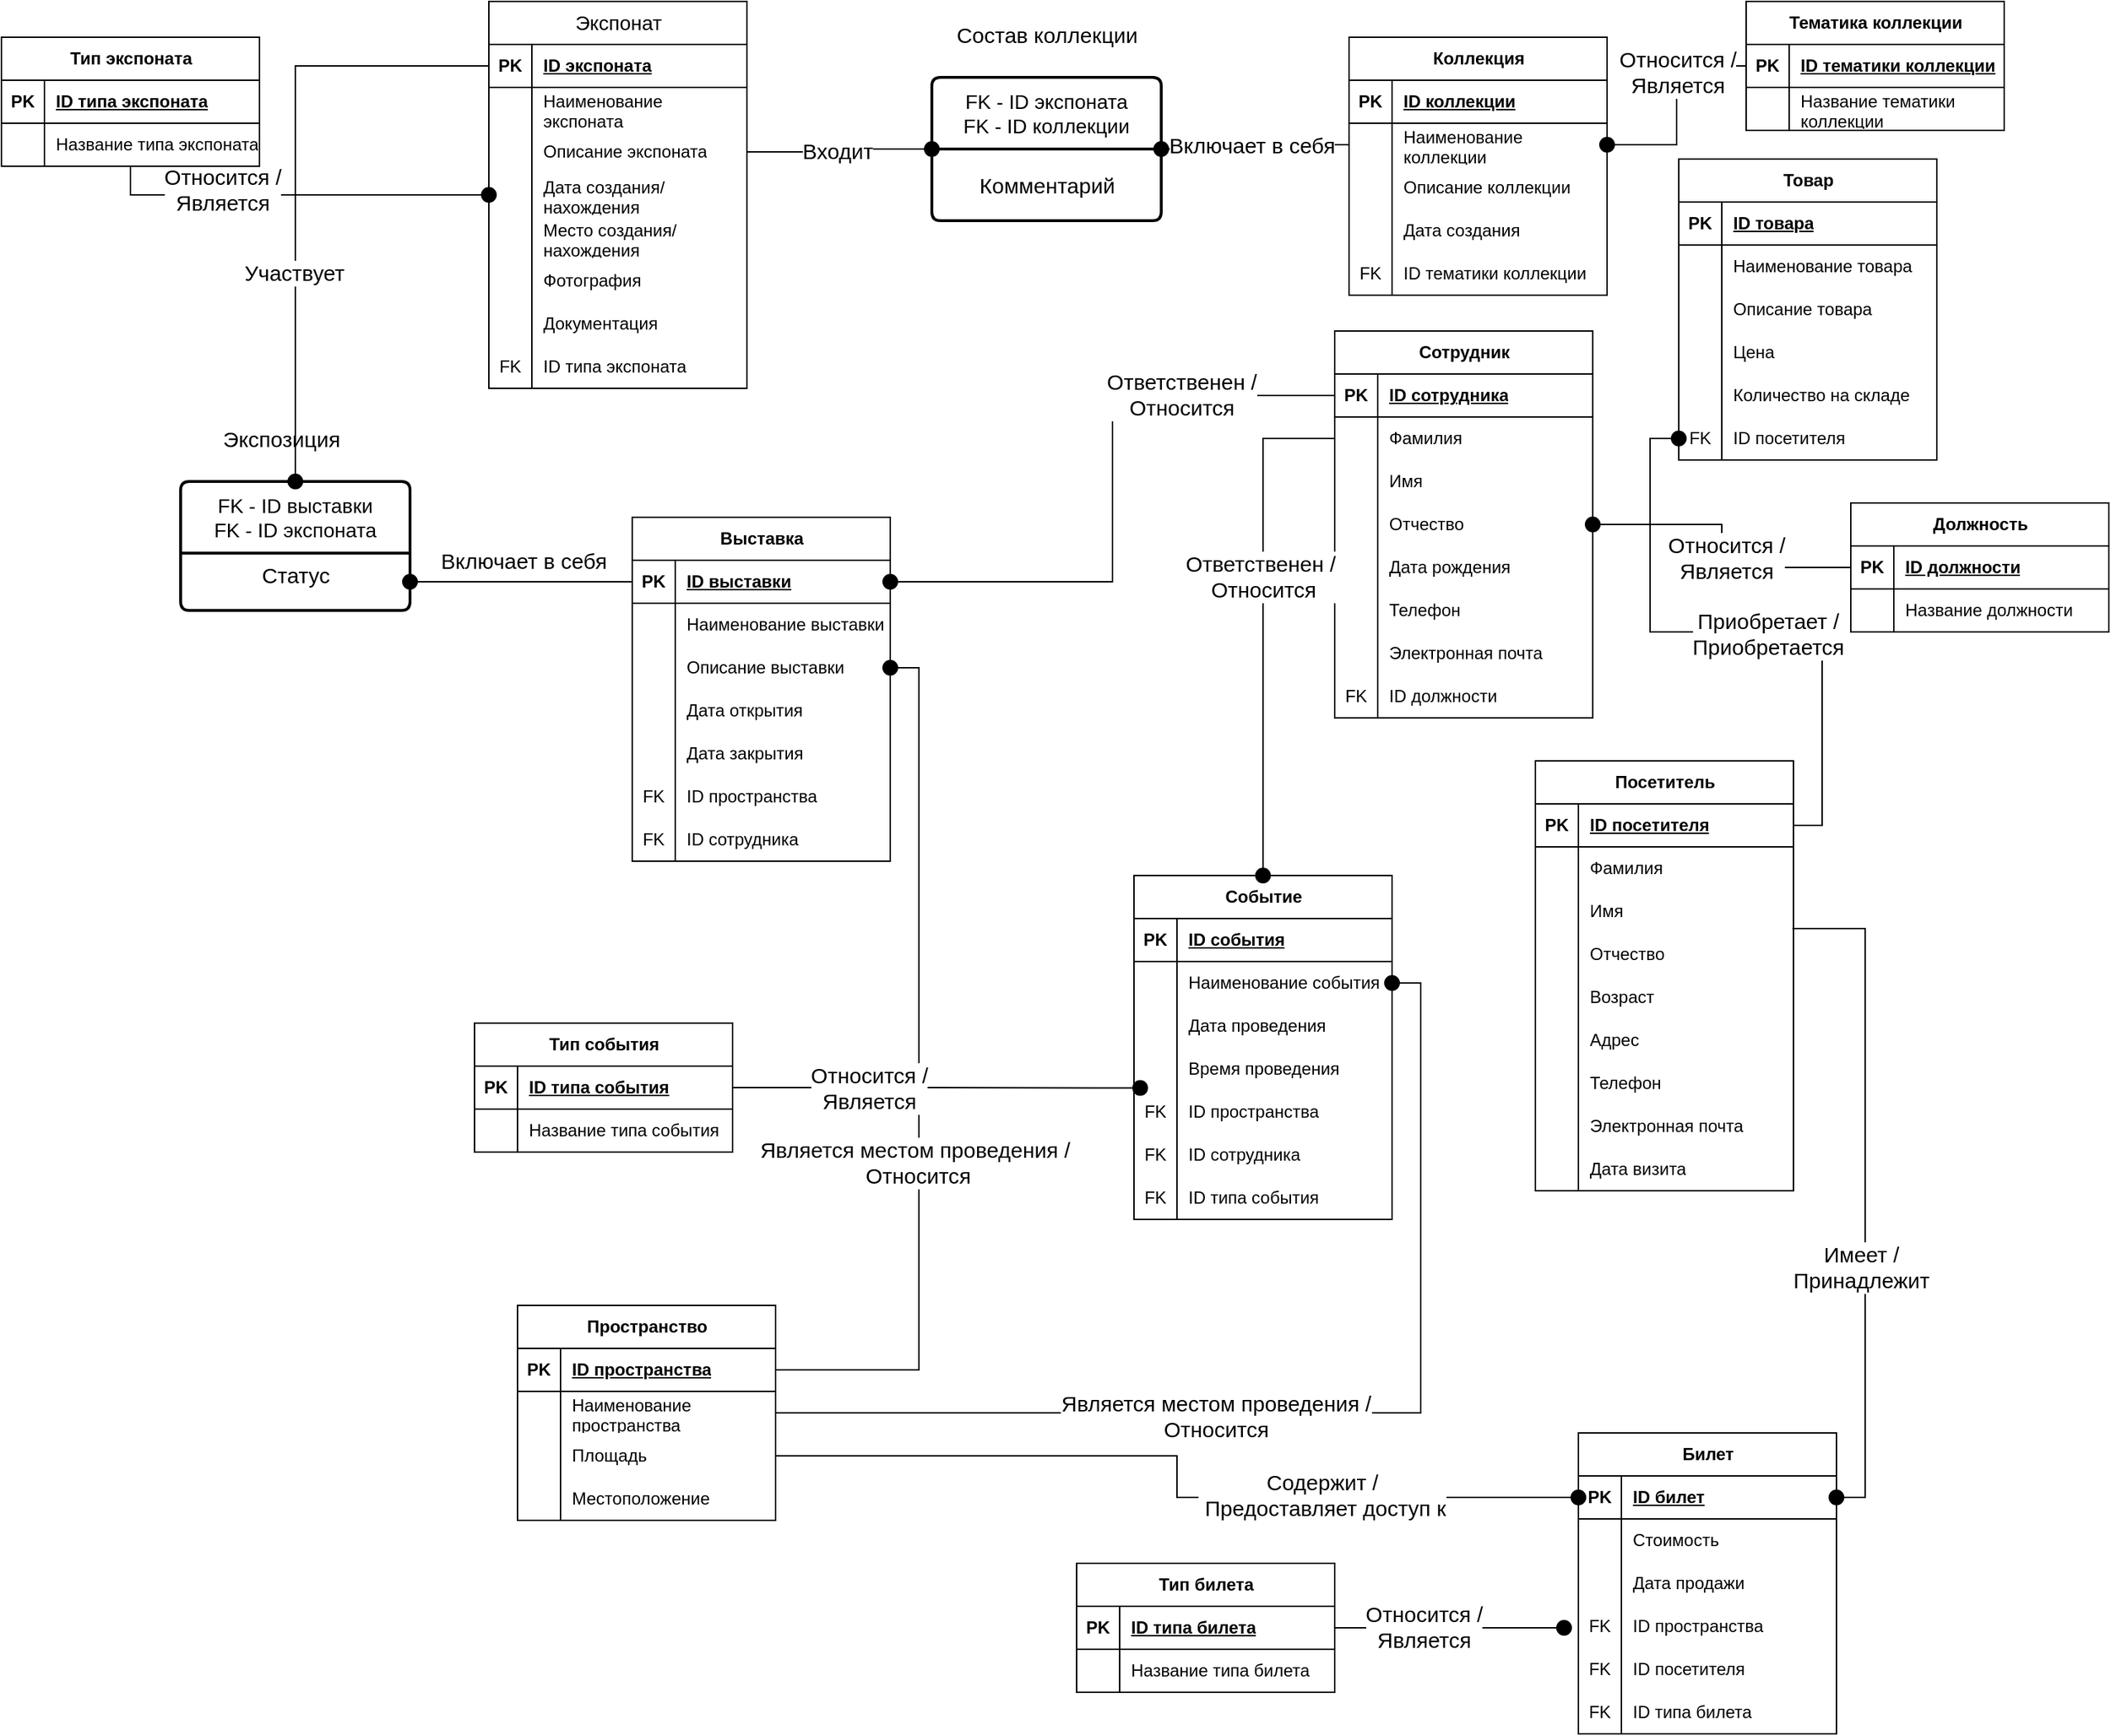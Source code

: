 <mxfile version="24.5.3" type="device">
  <diagram id="C5RBs43oDa-KdzZeNtuy" name="Page-1">
    <mxGraphModel dx="2394" dy="602" grid="1" gridSize="10" guides="1" tooltips="1" connect="1" arrows="1" fold="1" page="1" pageScale="1" pageWidth="827" pageHeight="1169" math="0" shadow="0">
      <root>
        <mxCell id="WIyWlLk6GJQsqaUBKTNV-0" />
        <mxCell id="WIyWlLk6GJQsqaUBKTNV-1" parent="WIyWlLk6GJQsqaUBKTNV-0" />
        <mxCell id="F1GAnBUhzMzILbbtjGpP-14" value="&lt;span style=&quot;font-size: 14px; font-weight: 400;&quot;&gt;Экспонат&lt;/span&gt;" style="shape=table;startSize=30;container=1;collapsible=1;childLayout=tableLayout;fixedRows=1;rowLines=0;fontStyle=1;align=center;resizeLast=1;html=1;" parent="WIyWlLk6GJQsqaUBKTNV-1" vertex="1">
          <mxGeometry x="-50" y="20" width="180" height="270" as="geometry" />
        </mxCell>
        <mxCell id="F1GAnBUhzMzILbbtjGpP-15" value="" style="shape=tableRow;horizontal=0;startSize=0;swimlaneHead=0;swimlaneBody=0;fillColor=none;collapsible=0;dropTarget=0;points=[[0,0.5],[1,0.5]];portConstraint=eastwest;top=0;left=0;right=0;bottom=1;" parent="F1GAnBUhzMzILbbtjGpP-14" vertex="1">
          <mxGeometry y="30" width="180" height="30" as="geometry" />
        </mxCell>
        <mxCell id="F1GAnBUhzMzILbbtjGpP-16" value="PK" style="shape=partialRectangle;connectable=0;fillColor=none;top=0;left=0;bottom=0;right=0;fontStyle=1;overflow=hidden;whiteSpace=wrap;html=1;" parent="F1GAnBUhzMzILbbtjGpP-15" vertex="1">
          <mxGeometry width="30" height="30" as="geometry">
            <mxRectangle width="30" height="30" as="alternateBounds" />
          </mxGeometry>
        </mxCell>
        <mxCell id="F1GAnBUhzMzILbbtjGpP-17" value="ID экспоната" style="shape=partialRectangle;connectable=0;fillColor=none;top=0;left=0;bottom=0;right=0;align=left;spacingLeft=6;fontStyle=5;overflow=hidden;whiteSpace=wrap;html=1;" parent="F1GAnBUhzMzILbbtjGpP-15" vertex="1">
          <mxGeometry x="30" width="150" height="30" as="geometry">
            <mxRectangle width="150" height="30" as="alternateBounds" />
          </mxGeometry>
        </mxCell>
        <mxCell id="F1GAnBUhzMzILbbtjGpP-18" value="" style="shape=tableRow;horizontal=0;startSize=0;swimlaneHead=0;swimlaneBody=0;fillColor=none;collapsible=0;dropTarget=0;points=[[0,0.5],[1,0.5]];portConstraint=eastwest;top=0;left=0;right=0;bottom=0;" parent="F1GAnBUhzMzILbbtjGpP-14" vertex="1">
          <mxGeometry y="60" width="180" height="30" as="geometry" />
        </mxCell>
        <mxCell id="F1GAnBUhzMzILbbtjGpP-19" value="" style="shape=partialRectangle;connectable=0;fillColor=none;top=0;left=0;bottom=0;right=0;editable=1;overflow=hidden;whiteSpace=wrap;html=1;" parent="F1GAnBUhzMzILbbtjGpP-18" vertex="1">
          <mxGeometry width="30" height="30" as="geometry">
            <mxRectangle width="30" height="30" as="alternateBounds" />
          </mxGeometry>
        </mxCell>
        <mxCell id="F1GAnBUhzMzILbbtjGpP-20" value="Наименование экспоната" style="shape=partialRectangle;connectable=0;fillColor=none;top=0;left=0;bottom=0;right=0;align=left;spacingLeft=6;overflow=hidden;whiteSpace=wrap;html=1;" parent="F1GAnBUhzMzILbbtjGpP-18" vertex="1">
          <mxGeometry x="30" width="150" height="30" as="geometry">
            <mxRectangle width="150" height="30" as="alternateBounds" />
          </mxGeometry>
        </mxCell>
        <mxCell id="F1GAnBUhzMzILbbtjGpP-21" value="" style="shape=tableRow;horizontal=0;startSize=0;swimlaneHead=0;swimlaneBody=0;fillColor=none;collapsible=0;dropTarget=0;points=[[0,0.5],[1,0.5]];portConstraint=eastwest;top=0;left=0;right=0;bottom=0;" parent="F1GAnBUhzMzILbbtjGpP-14" vertex="1">
          <mxGeometry y="90" width="180" height="30" as="geometry" />
        </mxCell>
        <mxCell id="F1GAnBUhzMzILbbtjGpP-22" value="" style="shape=partialRectangle;connectable=0;fillColor=none;top=0;left=0;bottom=0;right=0;editable=1;overflow=hidden;whiteSpace=wrap;html=1;" parent="F1GAnBUhzMzILbbtjGpP-21" vertex="1">
          <mxGeometry width="30" height="30" as="geometry">
            <mxRectangle width="30" height="30" as="alternateBounds" />
          </mxGeometry>
        </mxCell>
        <mxCell id="F1GAnBUhzMzILbbtjGpP-23" value="Описание экспоната" style="shape=partialRectangle;connectable=0;fillColor=none;top=0;left=0;bottom=0;right=0;align=left;spacingLeft=6;overflow=hidden;whiteSpace=wrap;html=1;" parent="F1GAnBUhzMzILbbtjGpP-21" vertex="1">
          <mxGeometry x="30" width="150" height="30" as="geometry">
            <mxRectangle width="150" height="30" as="alternateBounds" />
          </mxGeometry>
        </mxCell>
        <mxCell id="F1GAnBUhzMzILbbtjGpP-42" style="shape=tableRow;horizontal=0;startSize=0;swimlaneHead=0;swimlaneBody=0;fillColor=none;collapsible=0;dropTarget=0;points=[[0,0.5],[1,0.5]];portConstraint=eastwest;top=0;left=0;right=0;bottom=0;" parent="F1GAnBUhzMzILbbtjGpP-14" vertex="1">
          <mxGeometry y="120" width="180" height="30" as="geometry" />
        </mxCell>
        <mxCell id="F1GAnBUhzMzILbbtjGpP-43" style="shape=partialRectangle;connectable=0;fillColor=none;top=0;left=0;bottom=0;right=0;editable=1;overflow=hidden;whiteSpace=wrap;html=1;" parent="F1GAnBUhzMzILbbtjGpP-42" vertex="1">
          <mxGeometry width="30" height="30" as="geometry">
            <mxRectangle width="30" height="30" as="alternateBounds" />
          </mxGeometry>
        </mxCell>
        <mxCell id="F1GAnBUhzMzILbbtjGpP-44" value="Дата создания/нахождения" style="shape=partialRectangle;connectable=0;fillColor=none;top=0;left=0;bottom=0;right=0;align=left;spacingLeft=6;overflow=hidden;whiteSpace=wrap;html=1;" parent="F1GAnBUhzMzILbbtjGpP-42" vertex="1">
          <mxGeometry x="30" width="150" height="30" as="geometry">
            <mxRectangle width="150" height="30" as="alternateBounds" />
          </mxGeometry>
        </mxCell>
        <mxCell id="F1GAnBUhzMzILbbtjGpP-39" style="shape=tableRow;horizontal=0;startSize=0;swimlaneHead=0;swimlaneBody=0;fillColor=none;collapsible=0;dropTarget=0;points=[[0,0.5],[1,0.5]];portConstraint=eastwest;top=0;left=0;right=0;bottom=0;" parent="F1GAnBUhzMzILbbtjGpP-14" vertex="1">
          <mxGeometry y="150" width="180" height="30" as="geometry" />
        </mxCell>
        <mxCell id="F1GAnBUhzMzILbbtjGpP-40" style="shape=partialRectangle;connectable=0;fillColor=none;top=0;left=0;bottom=0;right=0;editable=1;overflow=hidden;whiteSpace=wrap;html=1;" parent="F1GAnBUhzMzILbbtjGpP-39" vertex="1">
          <mxGeometry width="30" height="30" as="geometry">
            <mxRectangle width="30" height="30" as="alternateBounds" />
          </mxGeometry>
        </mxCell>
        <mxCell id="F1GAnBUhzMzILbbtjGpP-41" value="Место создания/нахождения" style="shape=partialRectangle;connectable=0;fillColor=none;top=0;left=0;bottom=0;right=0;align=left;spacingLeft=6;overflow=hidden;whiteSpace=wrap;html=1;" parent="F1GAnBUhzMzILbbtjGpP-39" vertex="1">
          <mxGeometry x="30" width="150" height="30" as="geometry">
            <mxRectangle width="150" height="30" as="alternateBounds" />
          </mxGeometry>
        </mxCell>
        <mxCell id="F1GAnBUhzMzILbbtjGpP-36" style="shape=tableRow;horizontal=0;startSize=0;swimlaneHead=0;swimlaneBody=0;fillColor=none;collapsible=0;dropTarget=0;points=[[0,0.5],[1,0.5]];portConstraint=eastwest;top=0;left=0;right=0;bottom=0;" parent="F1GAnBUhzMzILbbtjGpP-14" vertex="1">
          <mxGeometry y="180" width="180" height="30" as="geometry" />
        </mxCell>
        <mxCell id="F1GAnBUhzMzILbbtjGpP-37" style="shape=partialRectangle;connectable=0;fillColor=none;top=0;left=0;bottom=0;right=0;editable=1;overflow=hidden;whiteSpace=wrap;html=1;" parent="F1GAnBUhzMzILbbtjGpP-36" vertex="1">
          <mxGeometry width="30" height="30" as="geometry">
            <mxRectangle width="30" height="30" as="alternateBounds" />
          </mxGeometry>
        </mxCell>
        <mxCell id="F1GAnBUhzMzILbbtjGpP-38" value="Фотография" style="shape=partialRectangle;connectable=0;fillColor=none;top=0;left=0;bottom=0;right=0;align=left;spacingLeft=6;overflow=hidden;whiteSpace=wrap;html=1;" parent="F1GAnBUhzMzILbbtjGpP-36" vertex="1">
          <mxGeometry x="30" width="150" height="30" as="geometry">
            <mxRectangle width="150" height="30" as="alternateBounds" />
          </mxGeometry>
        </mxCell>
        <mxCell id="F1GAnBUhzMzILbbtjGpP-33" style="shape=tableRow;horizontal=0;startSize=0;swimlaneHead=0;swimlaneBody=0;fillColor=none;collapsible=0;dropTarget=0;points=[[0,0.5],[1,0.5]];portConstraint=eastwest;top=0;left=0;right=0;bottom=0;" parent="F1GAnBUhzMzILbbtjGpP-14" vertex="1">
          <mxGeometry y="210" width="180" height="30" as="geometry" />
        </mxCell>
        <mxCell id="F1GAnBUhzMzILbbtjGpP-34" style="shape=partialRectangle;connectable=0;fillColor=none;top=0;left=0;bottom=0;right=0;editable=1;overflow=hidden;whiteSpace=wrap;html=1;" parent="F1GAnBUhzMzILbbtjGpP-33" vertex="1">
          <mxGeometry width="30" height="30" as="geometry">
            <mxRectangle width="30" height="30" as="alternateBounds" />
          </mxGeometry>
        </mxCell>
        <mxCell id="F1GAnBUhzMzILbbtjGpP-35" value="Документация" style="shape=partialRectangle;connectable=0;fillColor=none;top=0;left=0;bottom=0;right=0;align=left;spacingLeft=6;overflow=hidden;whiteSpace=wrap;html=1;" parent="F1GAnBUhzMzILbbtjGpP-33" vertex="1">
          <mxGeometry x="30" width="150" height="30" as="geometry">
            <mxRectangle width="150" height="30" as="alternateBounds" />
          </mxGeometry>
        </mxCell>
        <mxCell id="uZA529EYjVIL1MMcjv-a-51" style="shape=tableRow;horizontal=0;startSize=0;swimlaneHead=0;swimlaneBody=0;fillColor=none;collapsible=0;dropTarget=0;points=[[0,0.5],[1,0.5]];portConstraint=eastwest;top=0;left=0;right=0;bottom=0;" parent="F1GAnBUhzMzILbbtjGpP-14" vertex="1">
          <mxGeometry y="240" width="180" height="30" as="geometry" />
        </mxCell>
        <mxCell id="uZA529EYjVIL1MMcjv-a-52" value="FK" style="shape=partialRectangle;connectable=0;fillColor=none;top=0;left=0;bottom=0;right=0;editable=1;overflow=hidden;whiteSpace=wrap;html=1;" parent="uZA529EYjVIL1MMcjv-a-51" vertex="1">
          <mxGeometry width="30" height="30" as="geometry">
            <mxRectangle width="30" height="30" as="alternateBounds" />
          </mxGeometry>
        </mxCell>
        <mxCell id="uZA529EYjVIL1MMcjv-a-53" value="ID типа экспоната" style="shape=partialRectangle;connectable=0;fillColor=none;top=0;left=0;bottom=0;right=0;align=left;spacingLeft=6;overflow=hidden;whiteSpace=wrap;html=1;" parent="uZA529EYjVIL1MMcjv-a-51" vertex="1">
          <mxGeometry x="30" width="150" height="30" as="geometry">
            <mxRectangle width="150" height="30" as="alternateBounds" />
          </mxGeometry>
        </mxCell>
        <mxCell id="F1GAnBUhzMzILbbtjGpP-45" value="Коллекция" style="shape=table;startSize=30;container=1;collapsible=1;childLayout=tableLayout;fixedRows=1;rowLines=0;fontStyle=1;align=center;resizeLast=1;html=1;" parent="WIyWlLk6GJQsqaUBKTNV-1" vertex="1">
          <mxGeometry x="550" y="45" width="180" height="180" as="geometry" />
        </mxCell>
        <mxCell id="F1GAnBUhzMzILbbtjGpP-46" value="" style="shape=tableRow;horizontal=0;startSize=0;swimlaneHead=0;swimlaneBody=0;fillColor=none;collapsible=0;dropTarget=0;points=[[0,0.5],[1,0.5]];portConstraint=eastwest;top=0;left=0;right=0;bottom=1;" parent="F1GAnBUhzMzILbbtjGpP-45" vertex="1">
          <mxGeometry y="30" width="180" height="30" as="geometry" />
        </mxCell>
        <mxCell id="F1GAnBUhzMzILbbtjGpP-47" value="PK" style="shape=partialRectangle;connectable=0;fillColor=none;top=0;left=0;bottom=0;right=0;fontStyle=1;overflow=hidden;whiteSpace=wrap;html=1;" parent="F1GAnBUhzMzILbbtjGpP-46" vertex="1">
          <mxGeometry width="30" height="30" as="geometry">
            <mxRectangle width="30" height="30" as="alternateBounds" />
          </mxGeometry>
        </mxCell>
        <mxCell id="F1GAnBUhzMzILbbtjGpP-48" value="ID коллекции" style="shape=partialRectangle;connectable=0;fillColor=none;top=0;left=0;bottom=0;right=0;align=left;spacingLeft=6;fontStyle=5;overflow=hidden;whiteSpace=wrap;html=1;" parent="F1GAnBUhzMzILbbtjGpP-46" vertex="1">
          <mxGeometry x="30" width="150" height="30" as="geometry">
            <mxRectangle width="150" height="30" as="alternateBounds" />
          </mxGeometry>
        </mxCell>
        <mxCell id="F1GAnBUhzMzILbbtjGpP-49" value="" style="shape=tableRow;horizontal=0;startSize=0;swimlaneHead=0;swimlaneBody=0;fillColor=none;collapsible=0;dropTarget=0;points=[[0,0.5],[1,0.5]];portConstraint=eastwest;top=0;left=0;right=0;bottom=0;" parent="F1GAnBUhzMzILbbtjGpP-45" vertex="1">
          <mxGeometry y="60" width="180" height="30" as="geometry" />
        </mxCell>
        <mxCell id="F1GAnBUhzMzILbbtjGpP-50" value="" style="shape=partialRectangle;connectable=0;fillColor=none;top=0;left=0;bottom=0;right=0;editable=1;overflow=hidden;whiteSpace=wrap;html=1;" parent="F1GAnBUhzMzILbbtjGpP-49" vertex="1">
          <mxGeometry width="30" height="30" as="geometry">
            <mxRectangle width="30" height="30" as="alternateBounds" />
          </mxGeometry>
        </mxCell>
        <mxCell id="F1GAnBUhzMzILbbtjGpP-51" value="Наименование коллекции" style="shape=partialRectangle;connectable=0;fillColor=none;top=0;left=0;bottom=0;right=0;align=left;spacingLeft=6;overflow=hidden;whiteSpace=wrap;html=1;" parent="F1GAnBUhzMzILbbtjGpP-49" vertex="1">
          <mxGeometry x="30" width="150" height="30" as="geometry">
            <mxRectangle width="150" height="30" as="alternateBounds" />
          </mxGeometry>
        </mxCell>
        <mxCell id="F1GAnBUhzMzILbbtjGpP-52" value="" style="shape=tableRow;horizontal=0;startSize=0;swimlaneHead=0;swimlaneBody=0;fillColor=none;collapsible=0;dropTarget=0;points=[[0,0.5],[1,0.5]];portConstraint=eastwest;top=0;left=0;right=0;bottom=0;" parent="F1GAnBUhzMzILbbtjGpP-45" vertex="1">
          <mxGeometry y="90" width="180" height="30" as="geometry" />
        </mxCell>
        <mxCell id="F1GAnBUhzMzILbbtjGpP-53" value="" style="shape=partialRectangle;connectable=0;fillColor=none;top=0;left=0;bottom=0;right=0;editable=1;overflow=hidden;whiteSpace=wrap;html=1;" parent="F1GAnBUhzMzILbbtjGpP-52" vertex="1">
          <mxGeometry width="30" height="30" as="geometry">
            <mxRectangle width="30" height="30" as="alternateBounds" />
          </mxGeometry>
        </mxCell>
        <mxCell id="F1GAnBUhzMzILbbtjGpP-54" value="Описание коллекции" style="shape=partialRectangle;connectable=0;fillColor=none;top=0;left=0;bottom=0;right=0;align=left;spacingLeft=6;overflow=hidden;whiteSpace=wrap;html=1;" parent="F1GAnBUhzMzILbbtjGpP-52" vertex="1">
          <mxGeometry x="30" width="150" height="30" as="geometry">
            <mxRectangle width="150" height="30" as="alternateBounds" />
          </mxGeometry>
        </mxCell>
        <mxCell id="F1GAnBUhzMzILbbtjGpP-58" style="shape=tableRow;horizontal=0;startSize=0;swimlaneHead=0;swimlaneBody=0;fillColor=none;collapsible=0;dropTarget=0;points=[[0,0.5],[1,0.5]];portConstraint=eastwest;top=0;left=0;right=0;bottom=0;" parent="F1GAnBUhzMzILbbtjGpP-45" vertex="1">
          <mxGeometry y="120" width="180" height="30" as="geometry" />
        </mxCell>
        <mxCell id="F1GAnBUhzMzILbbtjGpP-59" style="shape=partialRectangle;connectable=0;fillColor=none;top=0;left=0;bottom=0;right=0;editable=1;overflow=hidden;whiteSpace=wrap;html=1;" parent="F1GAnBUhzMzILbbtjGpP-58" vertex="1">
          <mxGeometry width="30" height="30" as="geometry">
            <mxRectangle width="30" height="30" as="alternateBounds" />
          </mxGeometry>
        </mxCell>
        <mxCell id="F1GAnBUhzMzILbbtjGpP-60" value="Дата созда&lt;span style=&quot;background-color: initial;&quot;&gt;ния&lt;/span&gt;" style="shape=partialRectangle;connectable=0;fillColor=none;top=0;left=0;bottom=0;right=0;align=left;spacingLeft=6;overflow=hidden;whiteSpace=wrap;html=1;" parent="F1GAnBUhzMzILbbtjGpP-58" vertex="1">
          <mxGeometry x="30" width="150" height="30" as="geometry">
            <mxRectangle width="150" height="30" as="alternateBounds" />
          </mxGeometry>
        </mxCell>
        <mxCell id="uZA529EYjVIL1MMcjv-a-63" style="shape=tableRow;horizontal=0;startSize=0;swimlaneHead=0;swimlaneBody=0;fillColor=none;collapsible=0;dropTarget=0;points=[[0,0.5],[1,0.5]];portConstraint=eastwest;top=0;left=0;right=0;bottom=0;" parent="F1GAnBUhzMzILbbtjGpP-45" vertex="1">
          <mxGeometry y="150" width="180" height="30" as="geometry" />
        </mxCell>
        <mxCell id="uZA529EYjVIL1MMcjv-a-64" value="FK" style="shape=partialRectangle;connectable=0;fillColor=none;top=0;left=0;bottom=0;right=0;editable=1;overflow=hidden;whiteSpace=wrap;html=1;" parent="uZA529EYjVIL1MMcjv-a-63" vertex="1">
          <mxGeometry width="30" height="30" as="geometry">
            <mxRectangle width="30" height="30" as="alternateBounds" />
          </mxGeometry>
        </mxCell>
        <mxCell id="uZA529EYjVIL1MMcjv-a-65" value="ID тематики коллекции" style="shape=partialRectangle;connectable=0;fillColor=none;top=0;left=0;bottom=0;right=0;align=left;spacingLeft=6;overflow=hidden;whiteSpace=wrap;html=1;" parent="uZA529EYjVIL1MMcjv-a-63" vertex="1">
          <mxGeometry x="30" width="150" height="30" as="geometry">
            <mxRectangle width="150" height="30" as="alternateBounds" />
          </mxGeometry>
        </mxCell>
        <mxCell id="F1GAnBUhzMzILbbtjGpP-61" value="Сотрудник" style="shape=table;startSize=30;container=1;collapsible=1;childLayout=tableLayout;fixedRows=1;rowLines=0;fontStyle=1;align=center;resizeLast=1;html=1;" parent="WIyWlLk6GJQsqaUBKTNV-1" vertex="1">
          <mxGeometry x="540" y="250" width="180" height="270" as="geometry" />
        </mxCell>
        <mxCell id="F1GAnBUhzMzILbbtjGpP-62" value="" style="shape=tableRow;horizontal=0;startSize=0;swimlaneHead=0;swimlaneBody=0;fillColor=none;collapsible=0;dropTarget=0;points=[[0,0.5],[1,0.5]];portConstraint=eastwest;top=0;left=0;right=0;bottom=1;" parent="F1GAnBUhzMzILbbtjGpP-61" vertex="1">
          <mxGeometry y="30" width="180" height="30" as="geometry" />
        </mxCell>
        <mxCell id="F1GAnBUhzMzILbbtjGpP-63" value="PK" style="shape=partialRectangle;connectable=0;fillColor=none;top=0;left=0;bottom=0;right=0;fontStyle=1;overflow=hidden;whiteSpace=wrap;html=1;" parent="F1GAnBUhzMzILbbtjGpP-62" vertex="1">
          <mxGeometry width="30" height="30" as="geometry">
            <mxRectangle width="30" height="30" as="alternateBounds" />
          </mxGeometry>
        </mxCell>
        <mxCell id="F1GAnBUhzMzILbbtjGpP-64" value="ID сотрудника" style="shape=partialRectangle;connectable=0;fillColor=none;top=0;left=0;bottom=0;right=0;align=left;spacingLeft=6;fontStyle=5;overflow=hidden;whiteSpace=wrap;html=1;" parent="F1GAnBUhzMzILbbtjGpP-62" vertex="1">
          <mxGeometry x="30" width="150" height="30" as="geometry">
            <mxRectangle width="150" height="30" as="alternateBounds" />
          </mxGeometry>
        </mxCell>
        <mxCell id="F1GAnBUhzMzILbbtjGpP-65" value="" style="shape=tableRow;horizontal=0;startSize=0;swimlaneHead=0;swimlaneBody=0;fillColor=none;collapsible=0;dropTarget=0;points=[[0,0.5],[1,0.5]];portConstraint=eastwest;top=0;left=0;right=0;bottom=0;" parent="F1GAnBUhzMzILbbtjGpP-61" vertex="1">
          <mxGeometry y="60" width="180" height="30" as="geometry" />
        </mxCell>
        <mxCell id="F1GAnBUhzMzILbbtjGpP-66" value="" style="shape=partialRectangle;connectable=0;fillColor=none;top=0;left=0;bottom=0;right=0;editable=1;overflow=hidden;whiteSpace=wrap;html=1;" parent="F1GAnBUhzMzILbbtjGpP-65" vertex="1">
          <mxGeometry width="30" height="30" as="geometry">
            <mxRectangle width="30" height="30" as="alternateBounds" />
          </mxGeometry>
        </mxCell>
        <mxCell id="F1GAnBUhzMzILbbtjGpP-67" value="Фамилия" style="shape=partialRectangle;connectable=0;fillColor=none;top=0;left=0;bottom=0;right=0;align=left;spacingLeft=6;overflow=hidden;whiteSpace=wrap;html=1;" parent="F1GAnBUhzMzILbbtjGpP-65" vertex="1">
          <mxGeometry x="30" width="150" height="30" as="geometry">
            <mxRectangle width="150" height="30" as="alternateBounds" />
          </mxGeometry>
        </mxCell>
        <mxCell id="uZA529EYjVIL1MMcjv-a-22" style="shape=tableRow;horizontal=0;startSize=0;swimlaneHead=0;swimlaneBody=0;fillColor=none;collapsible=0;dropTarget=0;points=[[0,0.5],[1,0.5]];portConstraint=eastwest;top=0;left=0;right=0;bottom=0;" parent="F1GAnBUhzMzILbbtjGpP-61" vertex="1">
          <mxGeometry y="90" width="180" height="30" as="geometry" />
        </mxCell>
        <mxCell id="uZA529EYjVIL1MMcjv-a-23" style="shape=partialRectangle;connectable=0;fillColor=none;top=0;left=0;bottom=0;right=0;editable=1;overflow=hidden;whiteSpace=wrap;html=1;" parent="uZA529EYjVIL1MMcjv-a-22" vertex="1">
          <mxGeometry width="30" height="30" as="geometry">
            <mxRectangle width="30" height="30" as="alternateBounds" />
          </mxGeometry>
        </mxCell>
        <mxCell id="uZA529EYjVIL1MMcjv-a-24" value="Имя" style="shape=partialRectangle;connectable=0;fillColor=none;top=0;left=0;bottom=0;right=0;align=left;spacingLeft=6;overflow=hidden;whiteSpace=wrap;html=1;" parent="uZA529EYjVIL1MMcjv-a-22" vertex="1">
          <mxGeometry x="30" width="150" height="30" as="geometry">
            <mxRectangle width="150" height="30" as="alternateBounds" />
          </mxGeometry>
        </mxCell>
        <mxCell id="uZA529EYjVIL1MMcjv-a-19" style="shape=tableRow;horizontal=0;startSize=0;swimlaneHead=0;swimlaneBody=0;fillColor=none;collapsible=0;dropTarget=0;points=[[0,0.5],[1,0.5]];portConstraint=eastwest;top=0;left=0;right=0;bottom=0;" parent="F1GAnBUhzMzILbbtjGpP-61" vertex="1">
          <mxGeometry y="120" width="180" height="30" as="geometry" />
        </mxCell>
        <mxCell id="uZA529EYjVIL1MMcjv-a-20" style="shape=partialRectangle;connectable=0;fillColor=none;top=0;left=0;bottom=0;right=0;editable=1;overflow=hidden;whiteSpace=wrap;html=1;" parent="uZA529EYjVIL1MMcjv-a-19" vertex="1">
          <mxGeometry width="30" height="30" as="geometry">
            <mxRectangle width="30" height="30" as="alternateBounds" />
          </mxGeometry>
        </mxCell>
        <mxCell id="uZA529EYjVIL1MMcjv-a-21" value="Отчество" style="shape=partialRectangle;connectable=0;fillColor=none;top=0;left=0;bottom=0;right=0;align=left;spacingLeft=6;overflow=hidden;whiteSpace=wrap;html=1;" parent="uZA529EYjVIL1MMcjv-a-19" vertex="1">
          <mxGeometry x="30" width="150" height="30" as="geometry">
            <mxRectangle width="150" height="30" as="alternateBounds" />
          </mxGeometry>
        </mxCell>
        <mxCell id="F1GAnBUhzMzILbbtjGpP-71" value="" style="shape=tableRow;horizontal=0;startSize=0;swimlaneHead=0;swimlaneBody=0;fillColor=none;collapsible=0;dropTarget=0;points=[[0,0.5],[1,0.5]];portConstraint=eastwest;top=0;left=0;right=0;bottom=0;" parent="F1GAnBUhzMzILbbtjGpP-61" vertex="1">
          <mxGeometry y="150" width="180" height="30" as="geometry" />
        </mxCell>
        <mxCell id="F1GAnBUhzMzILbbtjGpP-72" value="" style="shape=partialRectangle;connectable=0;fillColor=none;top=0;left=0;bottom=0;right=0;editable=1;overflow=hidden;whiteSpace=wrap;html=1;" parent="F1GAnBUhzMzILbbtjGpP-71" vertex="1">
          <mxGeometry width="30" height="30" as="geometry">
            <mxRectangle width="30" height="30" as="alternateBounds" />
          </mxGeometry>
        </mxCell>
        <mxCell id="F1GAnBUhzMzILbbtjGpP-73" value="Дата рождения" style="shape=partialRectangle;connectable=0;fillColor=none;top=0;left=0;bottom=0;right=0;align=left;spacingLeft=6;overflow=hidden;whiteSpace=wrap;html=1;" parent="F1GAnBUhzMzILbbtjGpP-71" vertex="1">
          <mxGeometry x="30" width="150" height="30" as="geometry">
            <mxRectangle width="150" height="30" as="alternateBounds" />
          </mxGeometry>
        </mxCell>
        <mxCell id="F1GAnBUhzMzILbbtjGpP-89" style="shape=tableRow;horizontal=0;startSize=0;swimlaneHead=0;swimlaneBody=0;fillColor=none;collapsible=0;dropTarget=0;points=[[0,0.5],[1,0.5]];portConstraint=eastwest;top=0;left=0;right=0;bottom=0;" parent="F1GAnBUhzMzILbbtjGpP-61" vertex="1">
          <mxGeometry y="180" width="180" height="30" as="geometry" />
        </mxCell>
        <mxCell id="F1GAnBUhzMzILbbtjGpP-90" style="shape=partialRectangle;connectable=0;fillColor=none;top=0;left=0;bottom=0;right=0;editable=1;overflow=hidden;whiteSpace=wrap;html=1;" parent="F1GAnBUhzMzILbbtjGpP-89" vertex="1">
          <mxGeometry width="30" height="30" as="geometry">
            <mxRectangle width="30" height="30" as="alternateBounds" />
          </mxGeometry>
        </mxCell>
        <mxCell id="F1GAnBUhzMzILbbtjGpP-91" value="Телефон" style="shape=partialRectangle;connectable=0;fillColor=none;top=0;left=0;bottom=0;right=0;align=left;spacingLeft=6;overflow=hidden;whiteSpace=wrap;html=1;" parent="F1GAnBUhzMzILbbtjGpP-89" vertex="1">
          <mxGeometry x="30" width="150" height="30" as="geometry">
            <mxRectangle width="150" height="30" as="alternateBounds" />
          </mxGeometry>
        </mxCell>
        <mxCell id="F1GAnBUhzMzILbbtjGpP-86" style="shape=tableRow;horizontal=0;startSize=0;swimlaneHead=0;swimlaneBody=0;fillColor=none;collapsible=0;dropTarget=0;points=[[0,0.5],[1,0.5]];portConstraint=eastwest;top=0;left=0;right=0;bottom=0;" parent="F1GAnBUhzMzILbbtjGpP-61" vertex="1">
          <mxGeometry y="210" width="180" height="30" as="geometry" />
        </mxCell>
        <mxCell id="F1GAnBUhzMzILbbtjGpP-87" style="shape=partialRectangle;connectable=0;fillColor=none;top=0;left=0;bottom=0;right=0;editable=1;overflow=hidden;whiteSpace=wrap;html=1;" parent="F1GAnBUhzMzILbbtjGpP-86" vertex="1">
          <mxGeometry width="30" height="30" as="geometry">
            <mxRectangle width="30" height="30" as="alternateBounds" />
          </mxGeometry>
        </mxCell>
        <mxCell id="F1GAnBUhzMzILbbtjGpP-88" value="Электронная почта" style="shape=partialRectangle;connectable=0;fillColor=none;top=0;left=0;bottom=0;right=0;align=left;spacingLeft=6;overflow=hidden;whiteSpace=wrap;html=1;" parent="F1GAnBUhzMzILbbtjGpP-86" vertex="1">
          <mxGeometry x="30" width="150" height="30" as="geometry">
            <mxRectangle width="150" height="30" as="alternateBounds" />
          </mxGeometry>
        </mxCell>
        <mxCell id="H2qwxhCHCNMWFZEw5iWY-14" style="shape=tableRow;horizontal=0;startSize=0;swimlaneHead=0;swimlaneBody=0;fillColor=none;collapsible=0;dropTarget=0;points=[[0,0.5],[1,0.5]];portConstraint=eastwest;top=0;left=0;right=0;bottom=0;" vertex="1" parent="F1GAnBUhzMzILbbtjGpP-61">
          <mxGeometry y="240" width="180" height="30" as="geometry" />
        </mxCell>
        <mxCell id="H2qwxhCHCNMWFZEw5iWY-15" value="FK" style="shape=partialRectangle;connectable=0;fillColor=none;top=0;left=0;bottom=0;right=0;editable=1;overflow=hidden;whiteSpace=wrap;html=1;" vertex="1" parent="H2qwxhCHCNMWFZEw5iWY-14">
          <mxGeometry width="30" height="30" as="geometry">
            <mxRectangle width="30" height="30" as="alternateBounds" />
          </mxGeometry>
        </mxCell>
        <mxCell id="H2qwxhCHCNMWFZEw5iWY-16" value="ID должности" style="shape=partialRectangle;connectable=0;fillColor=none;top=0;left=0;bottom=0;right=0;align=left;spacingLeft=6;overflow=hidden;whiteSpace=wrap;html=1;" vertex="1" parent="H2qwxhCHCNMWFZEw5iWY-14">
          <mxGeometry x="30" width="150" height="30" as="geometry">
            <mxRectangle width="150" height="30" as="alternateBounds" />
          </mxGeometry>
        </mxCell>
        <mxCell id="F1GAnBUhzMzILbbtjGpP-92" value="Посетитель" style="shape=table;startSize=30;container=1;collapsible=1;childLayout=tableLayout;fixedRows=1;rowLines=0;fontStyle=1;align=center;resizeLast=1;html=1;" parent="WIyWlLk6GJQsqaUBKTNV-1" vertex="1">
          <mxGeometry x="680" y="550" width="180" height="300" as="geometry" />
        </mxCell>
        <mxCell id="F1GAnBUhzMzILbbtjGpP-93" value="" style="shape=tableRow;horizontal=0;startSize=0;swimlaneHead=0;swimlaneBody=0;fillColor=none;collapsible=0;dropTarget=0;points=[[0,0.5],[1,0.5]];portConstraint=eastwest;top=0;left=0;right=0;bottom=1;" parent="F1GAnBUhzMzILbbtjGpP-92" vertex="1">
          <mxGeometry y="30" width="180" height="30" as="geometry" />
        </mxCell>
        <mxCell id="F1GAnBUhzMzILbbtjGpP-94" value="PK" style="shape=partialRectangle;connectable=0;fillColor=none;top=0;left=0;bottom=0;right=0;fontStyle=1;overflow=hidden;whiteSpace=wrap;html=1;" parent="F1GAnBUhzMzILbbtjGpP-93" vertex="1">
          <mxGeometry width="30" height="30" as="geometry">
            <mxRectangle width="30" height="30" as="alternateBounds" />
          </mxGeometry>
        </mxCell>
        <mxCell id="F1GAnBUhzMzILbbtjGpP-95" value="ID посетителя" style="shape=partialRectangle;connectable=0;fillColor=none;top=0;left=0;bottom=0;right=0;align=left;spacingLeft=6;fontStyle=5;overflow=hidden;whiteSpace=wrap;html=1;" parent="F1GAnBUhzMzILbbtjGpP-93" vertex="1">
          <mxGeometry x="30" width="150" height="30" as="geometry">
            <mxRectangle width="150" height="30" as="alternateBounds" />
          </mxGeometry>
        </mxCell>
        <mxCell id="F1GAnBUhzMzILbbtjGpP-96" value="" style="shape=tableRow;horizontal=0;startSize=0;swimlaneHead=0;swimlaneBody=0;fillColor=none;collapsible=0;dropTarget=0;points=[[0,0.5],[1,0.5]];portConstraint=eastwest;top=0;left=0;right=0;bottom=0;" parent="F1GAnBUhzMzILbbtjGpP-92" vertex="1">
          <mxGeometry y="60" width="180" height="30" as="geometry" />
        </mxCell>
        <mxCell id="F1GAnBUhzMzILbbtjGpP-97" value="" style="shape=partialRectangle;connectable=0;fillColor=none;top=0;left=0;bottom=0;right=0;editable=1;overflow=hidden;whiteSpace=wrap;html=1;" parent="F1GAnBUhzMzILbbtjGpP-96" vertex="1">
          <mxGeometry width="30" height="30" as="geometry">
            <mxRectangle width="30" height="30" as="alternateBounds" />
          </mxGeometry>
        </mxCell>
        <mxCell id="F1GAnBUhzMzILbbtjGpP-98" value="Фамилия" style="shape=partialRectangle;connectable=0;fillColor=none;top=0;left=0;bottom=0;right=0;align=left;spacingLeft=6;overflow=hidden;whiteSpace=wrap;html=1;" parent="F1GAnBUhzMzILbbtjGpP-96" vertex="1">
          <mxGeometry x="30" width="150" height="30" as="geometry">
            <mxRectangle width="150" height="30" as="alternateBounds" />
          </mxGeometry>
        </mxCell>
        <mxCell id="uZA529EYjVIL1MMcjv-a-16" style="shape=tableRow;horizontal=0;startSize=0;swimlaneHead=0;swimlaneBody=0;fillColor=none;collapsible=0;dropTarget=0;points=[[0,0.5],[1,0.5]];portConstraint=eastwest;top=0;left=0;right=0;bottom=0;" parent="F1GAnBUhzMzILbbtjGpP-92" vertex="1">
          <mxGeometry y="90" width="180" height="30" as="geometry" />
        </mxCell>
        <mxCell id="uZA529EYjVIL1MMcjv-a-17" style="shape=partialRectangle;connectable=0;fillColor=none;top=0;left=0;bottom=0;right=0;editable=1;overflow=hidden;whiteSpace=wrap;html=1;" parent="uZA529EYjVIL1MMcjv-a-16" vertex="1">
          <mxGeometry width="30" height="30" as="geometry">
            <mxRectangle width="30" height="30" as="alternateBounds" />
          </mxGeometry>
        </mxCell>
        <mxCell id="uZA529EYjVIL1MMcjv-a-18" value="Имя" style="shape=partialRectangle;connectable=0;fillColor=none;top=0;left=0;bottom=0;right=0;align=left;spacingLeft=6;overflow=hidden;whiteSpace=wrap;html=1;" parent="uZA529EYjVIL1MMcjv-a-16" vertex="1">
          <mxGeometry x="30" width="150" height="30" as="geometry">
            <mxRectangle width="150" height="30" as="alternateBounds" />
          </mxGeometry>
        </mxCell>
        <mxCell id="uZA529EYjVIL1MMcjv-a-13" style="shape=tableRow;horizontal=0;startSize=0;swimlaneHead=0;swimlaneBody=0;fillColor=none;collapsible=0;dropTarget=0;points=[[0,0.5],[1,0.5]];portConstraint=eastwest;top=0;left=0;right=0;bottom=0;" parent="F1GAnBUhzMzILbbtjGpP-92" vertex="1">
          <mxGeometry y="120" width="180" height="30" as="geometry" />
        </mxCell>
        <mxCell id="uZA529EYjVIL1MMcjv-a-14" style="shape=partialRectangle;connectable=0;fillColor=none;top=0;left=0;bottom=0;right=0;editable=1;overflow=hidden;whiteSpace=wrap;html=1;" parent="uZA529EYjVIL1MMcjv-a-13" vertex="1">
          <mxGeometry width="30" height="30" as="geometry">
            <mxRectangle width="30" height="30" as="alternateBounds" />
          </mxGeometry>
        </mxCell>
        <mxCell id="uZA529EYjVIL1MMcjv-a-15" value="Отчество" style="shape=partialRectangle;connectable=0;fillColor=none;top=0;left=0;bottom=0;right=0;align=left;spacingLeft=6;overflow=hidden;whiteSpace=wrap;html=1;" parent="uZA529EYjVIL1MMcjv-a-13" vertex="1">
          <mxGeometry x="30" width="150" height="30" as="geometry">
            <mxRectangle width="150" height="30" as="alternateBounds" />
          </mxGeometry>
        </mxCell>
        <mxCell id="F1GAnBUhzMzILbbtjGpP-99" value="" style="shape=tableRow;horizontal=0;startSize=0;swimlaneHead=0;swimlaneBody=0;fillColor=none;collapsible=0;dropTarget=0;points=[[0,0.5],[1,0.5]];portConstraint=eastwest;top=0;left=0;right=0;bottom=0;" parent="F1GAnBUhzMzILbbtjGpP-92" vertex="1">
          <mxGeometry y="150" width="180" height="30" as="geometry" />
        </mxCell>
        <mxCell id="F1GAnBUhzMzILbbtjGpP-100" value="" style="shape=partialRectangle;connectable=0;fillColor=none;top=0;left=0;bottom=0;right=0;editable=1;overflow=hidden;whiteSpace=wrap;html=1;" parent="F1GAnBUhzMzILbbtjGpP-99" vertex="1">
          <mxGeometry width="30" height="30" as="geometry">
            <mxRectangle width="30" height="30" as="alternateBounds" />
          </mxGeometry>
        </mxCell>
        <mxCell id="F1GAnBUhzMzILbbtjGpP-101" value="Возраст" style="shape=partialRectangle;connectable=0;fillColor=none;top=0;left=0;bottom=0;right=0;align=left;spacingLeft=6;overflow=hidden;whiteSpace=wrap;html=1;" parent="F1GAnBUhzMzILbbtjGpP-99" vertex="1">
          <mxGeometry x="30" width="150" height="30" as="geometry">
            <mxRectangle width="150" height="30" as="alternateBounds" />
          </mxGeometry>
        </mxCell>
        <mxCell id="F1GAnBUhzMzILbbtjGpP-102" value="" style="shape=tableRow;horizontal=0;startSize=0;swimlaneHead=0;swimlaneBody=0;fillColor=none;collapsible=0;dropTarget=0;points=[[0,0.5],[1,0.5]];portConstraint=eastwest;top=0;left=0;right=0;bottom=0;" parent="F1GAnBUhzMzILbbtjGpP-92" vertex="1">
          <mxGeometry y="180" width="180" height="30" as="geometry" />
        </mxCell>
        <mxCell id="F1GAnBUhzMzILbbtjGpP-103" value="" style="shape=partialRectangle;connectable=0;fillColor=none;top=0;left=0;bottom=0;right=0;editable=1;overflow=hidden;whiteSpace=wrap;html=1;" parent="F1GAnBUhzMzILbbtjGpP-102" vertex="1">
          <mxGeometry width="30" height="30" as="geometry">
            <mxRectangle width="30" height="30" as="alternateBounds" />
          </mxGeometry>
        </mxCell>
        <mxCell id="F1GAnBUhzMzILbbtjGpP-104" value="Адрес" style="shape=partialRectangle;connectable=0;fillColor=none;top=0;left=0;bottom=0;right=0;align=left;spacingLeft=6;overflow=hidden;whiteSpace=wrap;html=1;" parent="F1GAnBUhzMzILbbtjGpP-102" vertex="1">
          <mxGeometry x="30" width="150" height="30" as="geometry">
            <mxRectangle width="150" height="30" as="alternateBounds" />
          </mxGeometry>
        </mxCell>
        <mxCell id="F1GAnBUhzMzILbbtjGpP-114" style="shape=tableRow;horizontal=0;startSize=0;swimlaneHead=0;swimlaneBody=0;fillColor=none;collapsible=0;dropTarget=0;points=[[0,0.5],[1,0.5]];portConstraint=eastwest;top=0;left=0;right=0;bottom=0;" parent="F1GAnBUhzMzILbbtjGpP-92" vertex="1">
          <mxGeometry y="210" width="180" height="30" as="geometry" />
        </mxCell>
        <mxCell id="F1GAnBUhzMzILbbtjGpP-115" style="shape=partialRectangle;connectable=0;fillColor=none;top=0;left=0;bottom=0;right=0;editable=1;overflow=hidden;whiteSpace=wrap;html=1;" parent="F1GAnBUhzMzILbbtjGpP-114" vertex="1">
          <mxGeometry width="30" height="30" as="geometry">
            <mxRectangle width="30" height="30" as="alternateBounds" />
          </mxGeometry>
        </mxCell>
        <mxCell id="F1GAnBUhzMzILbbtjGpP-116" value="Телефон" style="shape=partialRectangle;connectable=0;fillColor=none;top=0;left=0;bottom=0;right=0;align=left;spacingLeft=6;overflow=hidden;whiteSpace=wrap;html=1;" parent="F1GAnBUhzMzILbbtjGpP-114" vertex="1">
          <mxGeometry x="30" width="150" height="30" as="geometry">
            <mxRectangle width="150" height="30" as="alternateBounds" />
          </mxGeometry>
        </mxCell>
        <mxCell id="F1GAnBUhzMzILbbtjGpP-111" style="shape=tableRow;horizontal=0;startSize=0;swimlaneHead=0;swimlaneBody=0;fillColor=none;collapsible=0;dropTarget=0;points=[[0,0.5],[1,0.5]];portConstraint=eastwest;top=0;left=0;right=0;bottom=0;" parent="F1GAnBUhzMzILbbtjGpP-92" vertex="1">
          <mxGeometry y="240" width="180" height="30" as="geometry" />
        </mxCell>
        <mxCell id="F1GAnBUhzMzILbbtjGpP-112" style="shape=partialRectangle;connectable=0;fillColor=none;top=0;left=0;bottom=0;right=0;editable=1;overflow=hidden;whiteSpace=wrap;html=1;" parent="F1GAnBUhzMzILbbtjGpP-111" vertex="1">
          <mxGeometry width="30" height="30" as="geometry">
            <mxRectangle width="30" height="30" as="alternateBounds" />
          </mxGeometry>
        </mxCell>
        <mxCell id="F1GAnBUhzMzILbbtjGpP-113" value="Электронная почта" style="shape=partialRectangle;connectable=0;fillColor=none;top=0;left=0;bottom=0;right=0;align=left;spacingLeft=6;overflow=hidden;whiteSpace=wrap;html=1;" parent="F1GAnBUhzMzILbbtjGpP-111" vertex="1">
          <mxGeometry x="30" width="150" height="30" as="geometry">
            <mxRectangle width="150" height="30" as="alternateBounds" />
          </mxGeometry>
        </mxCell>
        <mxCell id="F1GAnBUhzMzILbbtjGpP-108" style="shape=tableRow;horizontal=0;startSize=0;swimlaneHead=0;swimlaneBody=0;fillColor=none;collapsible=0;dropTarget=0;points=[[0,0.5],[1,0.5]];portConstraint=eastwest;top=0;left=0;right=0;bottom=0;" parent="F1GAnBUhzMzILbbtjGpP-92" vertex="1">
          <mxGeometry y="270" width="180" height="30" as="geometry" />
        </mxCell>
        <mxCell id="F1GAnBUhzMzILbbtjGpP-109" style="shape=partialRectangle;connectable=0;fillColor=none;top=0;left=0;bottom=0;right=0;editable=1;overflow=hidden;whiteSpace=wrap;html=1;" parent="F1GAnBUhzMzILbbtjGpP-108" vertex="1">
          <mxGeometry width="30" height="30" as="geometry">
            <mxRectangle width="30" height="30" as="alternateBounds" />
          </mxGeometry>
        </mxCell>
        <mxCell id="F1GAnBUhzMzILbbtjGpP-110" value="Дата визита" style="shape=partialRectangle;connectable=0;fillColor=none;top=0;left=0;bottom=0;right=0;align=left;spacingLeft=6;overflow=hidden;whiteSpace=wrap;html=1;" parent="F1GAnBUhzMzILbbtjGpP-108" vertex="1">
          <mxGeometry x="30" width="150" height="30" as="geometry">
            <mxRectangle width="150" height="30" as="alternateBounds" />
          </mxGeometry>
        </mxCell>
        <mxCell id="F1GAnBUhzMzILbbtjGpP-117" value="Выставка" style="shape=table;startSize=30;container=1;collapsible=1;childLayout=tableLayout;fixedRows=1;rowLines=0;fontStyle=1;align=center;resizeLast=1;html=1;" parent="WIyWlLk6GJQsqaUBKTNV-1" vertex="1">
          <mxGeometry x="50" y="380" width="180" height="240" as="geometry" />
        </mxCell>
        <mxCell id="F1GAnBUhzMzILbbtjGpP-118" value="" style="shape=tableRow;horizontal=0;startSize=0;swimlaneHead=0;swimlaneBody=0;fillColor=none;collapsible=0;dropTarget=0;points=[[0,0.5],[1,0.5]];portConstraint=eastwest;top=0;left=0;right=0;bottom=1;" parent="F1GAnBUhzMzILbbtjGpP-117" vertex="1">
          <mxGeometry y="30" width="180" height="30" as="geometry" />
        </mxCell>
        <mxCell id="F1GAnBUhzMzILbbtjGpP-119" value="PK" style="shape=partialRectangle;connectable=0;fillColor=none;top=0;left=0;bottom=0;right=0;fontStyle=1;overflow=hidden;whiteSpace=wrap;html=1;" parent="F1GAnBUhzMzILbbtjGpP-118" vertex="1">
          <mxGeometry width="30" height="30" as="geometry">
            <mxRectangle width="30" height="30" as="alternateBounds" />
          </mxGeometry>
        </mxCell>
        <mxCell id="F1GAnBUhzMzILbbtjGpP-120" value="ID выставки" style="shape=partialRectangle;connectable=0;fillColor=none;top=0;left=0;bottom=0;right=0;align=left;spacingLeft=6;fontStyle=5;overflow=hidden;whiteSpace=wrap;html=1;" parent="F1GAnBUhzMzILbbtjGpP-118" vertex="1">
          <mxGeometry x="30" width="150" height="30" as="geometry">
            <mxRectangle width="150" height="30" as="alternateBounds" />
          </mxGeometry>
        </mxCell>
        <mxCell id="F1GAnBUhzMzILbbtjGpP-121" value="" style="shape=tableRow;horizontal=0;startSize=0;swimlaneHead=0;swimlaneBody=0;fillColor=none;collapsible=0;dropTarget=0;points=[[0,0.5],[1,0.5]];portConstraint=eastwest;top=0;left=0;right=0;bottom=0;" parent="F1GAnBUhzMzILbbtjGpP-117" vertex="1">
          <mxGeometry y="60" width="180" height="30" as="geometry" />
        </mxCell>
        <mxCell id="F1GAnBUhzMzILbbtjGpP-122" value="" style="shape=partialRectangle;connectable=0;fillColor=none;top=0;left=0;bottom=0;right=0;editable=1;overflow=hidden;whiteSpace=wrap;html=1;" parent="F1GAnBUhzMzILbbtjGpP-121" vertex="1">
          <mxGeometry width="30" height="30" as="geometry">
            <mxRectangle width="30" height="30" as="alternateBounds" />
          </mxGeometry>
        </mxCell>
        <mxCell id="F1GAnBUhzMzILbbtjGpP-123" value="Наименование выставки" style="shape=partialRectangle;connectable=0;fillColor=none;top=0;left=0;bottom=0;right=0;align=left;spacingLeft=6;overflow=hidden;whiteSpace=wrap;html=1;" parent="F1GAnBUhzMzILbbtjGpP-121" vertex="1">
          <mxGeometry x="30" width="150" height="30" as="geometry">
            <mxRectangle width="150" height="30" as="alternateBounds" />
          </mxGeometry>
        </mxCell>
        <mxCell id="F1GAnBUhzMzILbbtjGpP-124" value="" style="shape=tableRow;horizontal=0;startSize=0;swimlaneHead=0;swimlaneBody=0;fillColor=none;collapsible=0;dropTarget=0;points=[[0,0.5],[1,0.5]];portConstraint=eastwest;top=0;left=0;right=0;bottom=0;" parent="F1GAnBUhzMzILbbtjGpP-117" vertex="1">
          <mxGeometry y="90" width="180" height="30" as="geometry" />
        </mxCell>
        <mxCell id="F1GAnBUhzMzILbbtjGpP-125" value="" style="shape=partialRectangle;connectable=0;fillColor=none;top=0;left=0;bottom=0;right=0;editable=1;overflow=hidden;whiteSpace=wrap;html=1;" parent="F1GAnBUhzMzILbbtjGpP-124" vertex="1">
          <mxGeometry width="30" height="30" as="geometry">
            <mxRectangle width="30" height="30" as="alternateBounds" />
          </mxGeometry>
        </mxCell>
        <mxCell id="F1GAnBUhzMzILbbtjGpP-126" value="Описание выставки" style="shape=partialRectangle;connectable=0;fillColor=none;top=0;left=0;bottom=0;right=0;align=left;spacingLeft=6;overflow=hidden;whiteSpace=wrap;html=1;" parent="F1GAnBUhzMzILbbtjGpP-124" vertex="1">
          <mxGeometry x="30" width="150" height="30" as="geometry">
            <mxRectangle width="150" height="30" as="alternateBounds" />
          </mxGeometry>
        </mxCell>
        <mxCell id="F1GAnBUhzMzILbbtjGpP-145" style="shape=tableRow;horizontal=0;startSize=0;swimlaneHead=0;swimlaneBody=0;fillColor=none;collapsible=0;dropTarget=0;points=[[0,0.5],[1,0.5]];portConstraint=eastwest;top=0;left=0;right=0;bottom=0;" parent="F1GAnBUhzMzILbbtjGpP-117" vertex="1">
          <mxGeometry y="120" width="180" height="30" as="geometry" />
        </mxCell>
        <mxCell id="F1GAnBUhzMzILbbtjGpP-146" style="shape=partialRectangle;connectable=0;fillColor=none;top=0;left=0;bottom=0;right=0;editable=1;overflow=hidden;whiteSpace=wrap;html=1;" parent="F1GAnBUhzMzILbbtjGpP-145" vertex="1">
          <mxGeometry width="30" height="30" as="geometry">
            <mxRectangle width="30" height="30" as="alternateBounds" />
          </mxGeometry>
        </mxCell>
        <mxCell id="F1GAnBUhzMzILbbtjGpP-147" value="Дата открытия" style="shape=partialRectangle;connectable=0;fillColor=none;top=0;left=0;bottom=0;right=0;align=left;spacingLeft=6;overflow=hidden;whiteSpace=wrap;html=1;" parent="F1GAnBUhzMzILbbtjGpP-145" vertex="1">
          <mxGeometry x="30" width="150" height="30" as="geometry">
            <mxRectangle width="150" height="30" as="alternateBounds" />
          </mxGeometry>
        </mxCell>
        <mxCell id="F1GAnBUhzMzILbbtjGpP-142" style="shape=tableRow;horizontal=0;startSize=0;swimlaneHead=0;swimlaneBody=0;fillColor=none;collapsible=0;dropTarget=0;points=[[0,0.5],[1,0.5]];portConstraint=eastwest;top=0;left=0;right=0;bottom=0;" parent="F1GAnBUhzMzILbbtjGpP-117" vertex="1">
          <mxGeometry y="150" width="180" height="30" as="geometry" />
        </mxCell>
        <mxCell id="F1GAnBUhzMzILbbtjGpP-143" style="shape=partialRectangle;connectable=0;fillColor=none;top=0;left=0;bottom=0;right=0;editable=1;overflow=hidden;whiteSpace=wrap;html=1;" parent="F1GAnBUhzMzILbbtjGpP-142" vertex="1">
          <mxGeometry width="30" height="30" as="geometry">
            <mxRectangle width="30" height="30" as="alternateBounds" />
          </mxGeometry>
        </mxCell>
        <mxCell id="F1GAnBUhzMzILbbtjGpP-144" value="Дата закрытия" style="shape=partialRectangle;connectable=0;fillColor=none;top=0;left=0;bottom=0;right=0;align=left;spacingLeft=6;overflow=hidden;whiteSpace=wrap;html=1;" parent="F1GAnBUhzMzILbbtjGpP-142" vertex="1">
          <mxGeometry x="30" width="150" height="30" as="geometry">
            <mxRectangle width="150" height="30" as="alternateBounds" />
          </mxGeometry>
        </mxCell>
        <mxCell id="F1GAnBUhzMzILbbtjGpP-281" style="shape=tableRow;horizontal=0;startSize=0;swimlaneHead=0;swimlaneBody=0;fillColor=none;collapsible=0;dropTarget=0;points=[[0,0.5],[1,0.5]];portConstraint=eastwest;top=0;left=0;right=0;bottom=0;" parent="F1GAnBUhzMzILbbtjGpP-117" vertex="1">
          <mxGeometry y="180" width="180" height="30" as="geometry" />
        </mxCell>
        <mxCell id="F1GAnBUhzMzILbbtjGpP-282" value="FK" style="shape=partialRectangle;connectable=0;fillColor=none;top=0;left=0;bottom=0;right=0;editable=1;overflow=hidden;whiteSpace=wrap;html=1;" parent="F1GAnBUhzMzILbbtjGpP-281" vertex="1">
          <mxGeometry width="30" height="30" as="geometry">
            <mxRectangle width="30" height="30" as="alternateBounds" />
          </mxGeometry>
        </mxCell>
        <mxCell id="F1GAnBUhzMzILbbtjGpP-283" value="ID пространства" style="shape=partialRectangle;connectable=0;fillColor=none;top=0;left=0;bottom=0;right=0;align=left;spacingLeft=6;overflow=hidden;whiteSpace=wrap;html=1;" parent="F1GAnBUhzMzILbbtjGpP-281" vertex="1">
          <mxGeometry x="30" width="150" height="30" as="geometry">
            <mxRectangle width="150" height="30" as="alternateBounds" />
          </mxGeometry>
        </mxCell>
        <mxCell id="F1GAnBUhzMzILbbtjGpP-278" style="shape=tableRow;horizontal=0;startSize=0;swimlaneHead=0;swimlaneBody=0;fillColor=none;collapsible=0;dropTarget=0;points=[[0,0.5],[1,0.5]];portConstraint=eastwest;top=0;left=0;right=0;bottom=0;" parent="F1GAnBUhzMzILbbtjGpP-117" vertex="1">
          <mxGeometry y="210" width="180" height="30" as="geometry" />
        </mxCell>
        <mxCell id="F1GAnBUhzMzILbbtjGpP-279" value="FK" style="shape=partialRectangle;connectable=0;fillColor=none;top=0;left=0;bottom=0;right=0;editable=1;overflow=hidden;whiteSpace=wrap;html=1;" parent="F1GAnBUhzMzILbbtjGpP-278" vertex="1">
          <mxGeometry width="30" height="30" as="geometry">
            <mxRectangle width="30" height="30" as="alternateBounds" />
          </mxGeometry>
        </mxCell>
        <mxCell id="F1GAnBUhzMzILbbtjGpP-280" value="ID сотрудника" style="shape=partialRectangle;connectable=0;fillColor=none;top=0;left=0;bottom=0;right=0;align=left;spacingLeft=6;overflow=hidden;whiteSpace=wrap;html=1;" parent="F1GAnBUhzMzILbbtjGpP-278" vertex="1">
          <mxGeometry x="30" width="150" height="30" as="geometry">
            <mxRectangle width="150" height="30" as="alternateBounds" />
          </mxGeometry>
        </mxCell>
        <mxCell id="F1GAnBUhzMzILbbtjGpP-148" value="Билет" style="shape=table;startSize=30;container=1;collapsible=1;childLayout=tableLayout;fixedRows=1;rowLines=0;fontStyle=1;align=center;resizeLast=1;html=1;" parent="WIyWlLk6GJQsqaUBKTNV-1" vertex="1">
          <mxGeometry x="710" y="1019" width="180" height="210" as="geometry" />
        </mxCell>
        <mxCell id="F1GAnBUhzMzILbbtjGpP-149" value="" style="shape=tableRow;horizontal=0;startSize=0;swimlaneHead=0;swimlaneBody=0;fillColor=none;collapsible=0;dropTarget=0;points=[[0,0.5],[1,0.5]];portConstraint=eastwest;top=0;left=0;right=0;bottom=1;" parent="F1GAnBUhzMzILbbtjGpP-148" vertex="1">
          <mxGeometry y="30" width="180" height="30" as="geometry" />
        </mxCell>
        <mxCell id="F1GAnBUhzMzILbbtjGpP-150" value="PK" style="shape=partialRectangle;connectable=0;fillColor=none;top=0;left=0;bottom=0;right=0;fontStyle=1;overflow=hidden;whiteSpace=wrap;html=1;" parent="F1GAnBUhzMzILbbtjGpP-149" vertex="1">
          <mxGeometry width="30" height="30" as="geometry">
            <mxRectangle width="30" height="30" as="alternateBounds" />
          </mxGeometry>
        </mxCell>
        <mxCell id="F1GAnBUhzMzILbbtjGpP-151" value="ID билет" style="shape=partialRectangle;connectable=0;fillColor=none;top=0;left=0;bottom=0;right=0;align=left;spacingLeft=6;fontStyle=5;overflow=hidden;whiteSpace=wrap;html=1;" parent="F1GAnBUhzMzILbbtjGpP-149" vertex="1">
          <mxGeometry x="30" width="150" height="30" as="geometry">
            <mxRectangle width="150" height="30" as="alternateBounds" />
          </mxGeometry>
        </mxCell>
        <mxCell id="F1GAnBUhzMzILbbtjGpP-155" value="" style="shape=tableRow;horizontal=0;startSize=0;swimlaneHead=0;swimlaneBody=0;fillColor=none;collapsible=0;dropTarget=0;points=[[0,0.5],[1,0.5]];portConstraint=eastwest;top=0;left=0;right=0;bottom=0;" parent="F1GAnBUhzMzILbbtjGpP-148" vertex="1">
          <mxGeometry y="60" width="180" height="30" as="geometry" />
        </mxCell>
        <mxCell id="F1GAnBUhzMzILbbtjGpP-156" value="" style="shape=partialRectangle;connectable=0;fillColor=none;top=0;left=0;bottom=0;right=0;editable=1;overflow=hidden;whiteSpace=wrap;html=1;" parent="F1GAnBUhzMzILbbtjGpP-155" vertex="1">
          <mxGeometry width="30" height="30" as="geometry">
            <mxRectangle width="30" height="30" as="alternateBounds" />
          </mxGeometry>
        </mxCell>
        <mxCell id="F1GAnBUhzMzILbbtjGpP-157" value="Стоимость" style="shape=partialRectangle;connectable=0;fillColor=none;top=0;left=0;bottom=0;right=0;align=left;spacingLeft=6;overflow=hidden;whiteSpace=wrap;html=1;" parent="F1GAnBUhzMzILbbtjGpP-155" vertex="1">
          <mxGeometry x="30" width="150" height="30" as="geometry">
            <mxRectangle width="150" height="30" as="alternateBounds" />
          </mxGeometry>
        </mxCell>
        <mxCell id="F1GAnBUhzMzILbbtjGpP-158" value="" style="shape=tableRow;horizontal=0;startSize=0;swimlaneHead=0;swimlaneBody=0;fillColor=none;collapsible=0;dropTarget=0;points=[[0,0.5],[1,0.5]];portConstraint=eastwest;top=0;left=0;right=0;bottom=0;" parent="F1GAnBUhzMzILbbtjGpP-148" vertex="1">
          <mxGeometry y="90" width="180" height="30" as="geometry" />
        </mxCell>
        <mxCell id="F1GAnBUhzMzILbbtjGpP-159" value="" style="shape=partialRectangle;connectable=0;fillColor=none;top=0;left=0;bottom=0;right=0;editable=1;overflow=hidden;whiteSpace=wrap;html=1;" parent="F1GAnBUhzMzILbbtjGpP-158" vertex="1">
          <mxGeometry width="30" height="30" as="geometry">
            <mxRectangle width="30" height="30" as="alternateBounds" />
          </mxGeometry>
        </mxCell>
        <mxCell id="F1GAnBUhzMzILbbtjGpP-160" value="Дата продажи" style="shape=partialRectangle;connectable=0;fillColor=none;top=0;left=0;bottom=0;right=0;align=left;spacingLeft=6;overflow=hidden;whiteSpace=wrap;html=1;" parent="F1GAnBUhzMzILbbtjGpP-158" vertex="1">
          <mxGeometry x="30" width="150" height="30" as="geometry">
            <mxRectangle width="150" height="30" as="alternateBounds" />
          </mxGeometry>
        </mxCell>
        <mxCell id="F1GAnBUhzMzILbbtjGpP-266" style="shape=tableRow;horizontal=0;startSize=0;swimlaneHead=0;swimlaneBody=0;fillColor=none;collapsible=0;dropTarget=0;points=[[0,0.5],[1,0.5]];portConstraint=eastwest;top=0;left=0;right=0;bottom=0;" parent="F1GAnBUhzMzILbbtjGpP-148" vertex="1">
          <mxGeometry y="120" width="180" height="30" as="geometry" />
        </mxCell>
        <mxCell id="F1GAnBUhzMzILbbtjGpP-267" value="FK" style="shape=partialRectangle;connectable=0;fillColor=none;top=0;left=0;bottom=0;right=0;editable=1;overflow=hidden;whiteSpace=wrap;html=1;" parent="F1GAnBUhzMzILbbtjGpP-266" vertex="1">
          <mxGeometry width="30" height="30" as="geometry">
            <mxRectangle width="30" height="30" as="alternateBounds" />
          </mxGeometry>
        </mxCell>
        <mxCell id="F1GAnBUhzMzILbbtjGpP-268" value="ID пространства" style="shape=partialRectangle;connectable=0;fillColor=none;top=0;left=0;bottom=0;right=0;align=left;spacingLeft=6;overflow=hidden;whiteSpace=wrap;html=1;" parent="F1GAnBUhzMzILbbtjGpP-266" vertex="1">
          <mxGeometry x="30" width="150" height="30" as="geometry">
            <mxRectangle width="150" height="30" as="alternateBounds" />
          </mxGeometry>
        </mxCell>
        <mxCell id="F1GAnBUhzMzILbbtjGpP-269" style="shape=tableRow;horizontal=0;startSize=0;swimlaneHead=0;swimlaneBody=0;fillColor=none;collapsible=0;dropTarget=0;points=[[0,0.5],[1,0.5]];portConstraint=eastwest;top=0;left=0;right=0;bottom=0;" parent="F1GAnBUhzMzILbbtjGpP-148" vertex="1">
          <mxGeometry y="150" width="180" height="30" as="geometry" />
        </mxCell>
        <mxCell id="F1GAnBUhzMzILbbtjGpP-270" value="FK" style="shape=partialRectangle;connectable=0;fillColor=none;top=0;left=0;bottom=0;right=0;editable=1;overflow=hidden;whiteSpace=wrap;html=1;" parent="F1GAnBUhzMzILbbtjGpP-269" vertex="1">
          <mxGeometry width="30" height="30" as="geometry">
            <mxRectangle width="30" height="30" as="alternateBounds" />
          </mxGeometry>
        </mxCell>
        <mxCell id="F1GAnBUhzMzILbbtjGpP-271" value="ID посетителя" style="shape=partialRectangle;connectable=0;fillColor=none;top=0;left=0;bottom=0;right=0;align=left;spacingLeft=6;overflow=hidden;whiteSpace=wrap;html=1;" parent="F1GAnBUhzMzILbbtjGpP-269" vertex="1">
          <mxGeometry x="30" width="150" height="30" as="geometry">
            <mxRectangle width="150" height="30" as="alternateBounds" />
          </mxGeometry>
        </mxCell>
        <mxCell id="uZA529EYjVIL1MMcjv-a-97" style="shape=tableRow;horizontal=0;startSize=0;swimlaneHead=0;swimlaneBody=0;fillColor=none;collapsible=0;dropTarget=0;points=[[0,0.5],[1,0.5]];portConstraint=eastwest;top=0;left=0;right=0;bottom=0;" parent="F1GAnBUhzMzILbbtjGpP-148" vertex="1">
          <mxGeometry y="180" width="180" height="30" as="geometry" />
        </mxCell>
        <mxCell id="uZA529EYjVIL1MMcjv-a-98" value="FK" style="shape=partialRectangle;connectable=0;fillColor=none;top=0;left=0;bottom=0;right=0;editable=1;overflow=hidden;whiteSpace=wrap;html=1;" parent="uZA529EYjVIL1MMcjv-a-97" vertex="1">
          <mxGeometry width="30" height="30" as="geometry">
            <mxRectangle width="30" height="30" as="alternateBounds" />
          </mxGeometry>
        </mxCell>
        <mxCell id="uZA529EYjVIL1MMcjv-a-99" value="ID типа билета" style="shape=partialRectangle;connectable=0;fillColor=none;top=0;left=0;bottom=0;right=0;align=left;spacingLeft=6;overflow=hidden;whiteSpace=wrap;html=1;" parent="uZA529EYjVIL1MMcjv-a-97" vertex="1">
          <mxGeometry x="30" width="150" height="30" as="geometry">
            <mxRectangle width="150" height="30" as="alternateBounds" />
          </mxGeometry>
        </mxCell>
        <mxCell id="F1GAnBUhzMzILbbtjGpP-164" value="Пространство" style="shape=table;startSize=30;container=1;collapsible=1;childLayout=tableLayout;fixedRows=1;rowLines=0;fontStyle=1;align=center;resizeLast=1;html=1;" parent="WIyWlLk6GJQsqaUBKTNV-1" vertex="1">
          <mxGeometry x="-30" y="930" width="180" height="150" as="geometry" />
        </mxCell>
        <mxCell id="F1GAnBUhzMzILbbtjGpP-165" value="" style="shape=tableRow;horizontal=0;startSize=0;swimlaneHead=0;swimlaneBody=0;fillColor=none;collapsible=0;dropTarget=0;points=[[0,0.5],[1,0.5]];portConstraint=eastwest;top=0;left=0;right=0;bottom=1;" parent="F1GAnBUhzMzILbbtjGpP-164" vertex="1">
          <mxGeometry y="30" width="180" height="30" as="geometry" />
        </mxCell>
        <mxCell id="F1GAnBUhzMzILbbtjGpP-166" value="PK" style="shape=partialRectangle;connectable=0;fillColor=none;top=0;left=0;bottom=0;right=0;fontStyle=1;overflow=hidden;whiteSpace=wrap;html=1;" parent="F1GAnBUhzMzILbbtjGpP-165" vertex="1">
          <mxGeometry width="30" height="30" as="geometry">
            <mxRectangle width="30" height="30" as="alternateBounds" />
          </mxGeometry>
        </mxCell>
        <mxCell id="F1GAnBUhzMzILbbtjGpP-167" value="ID пространства" style="shape=partialRectangle;connectable=0;fillColor=none;top=0;left=0;bottom=0;right=0;align=left;spacingLeft=6;fontStyle=5;overflow=hidden;whiteSpace=wrap;html=1;" parent="F1GAnBUhzMzILbbtjGpP-165" vertex="1">
          <mxGeometry x="30" width="150" height="30" as="geometry">
            <mxRectangle width="150" height="30" as="alternateBounds" />
          </mxGeometry>
        </mxCell>
        <mxCell id="F1GAnBUhzMzILbbtjGpP-168" value="" style="shape=tableRow;horizontal=0;startSize=0;swimlaneHead=0;swimlaneBody=0;fillColor=none;collapsible=0;dropTarget=0;points=[[0,0.5],[1,0.5]];portConstraint=eastwest;top=0;left=0;right=0;bottom=0;" parent="F1GAnBUhzMzILbbtjGpP-164" vertex="1">
          <mxGeometry y="60" width="180" height="30" as="geometry" />
        </mxCell>
        <mxCell id="F1GAnBUhzMzILbbtjGpP-169" value="" style="shape=partialRectangle;connectable=0;fillColor=none;top=0;left=0;bottom=0;right=0;editable=1;overflow=hidden;whiteSpace=wrap;html=1;" parent="F1GAnBUhzMzILbbtjGpP-168" vertex="1">
          <mxGeometry width="30" height="30" as="geometry">
            <mxRectangle width="30" height="30" as="alternateBounds" />
          </mxGeometry>
        </mxCell>
        <mxCell id="F1GAnBUhzMzILbbtjGpP-170" value="Наименование пространства" style="shape=partialRectangle;connectable=0;fillColor=none;top=0;left=0;bottom=0;right=0;align=left;spacingLeft=6;overflow=hidden;whiteSpace=wrap;html=1;" parent="F1GAnBUhzMzILbbtjGpP-168" vertex="1">
          <mxGeometry x="30" width="150" height="30" as="geometry">
            <mxRectangle width="150" height="30" as="alternateBounds" />
          </mxGeometry>
        </mxCell>
        <mxCell id="F1GAnBUhzMzILbbtjGpP-174" value="" style="shape=tableRow;horizontal=0;startSize=0;swimlaneHead=0;swimlaneBody=0;fillColor=none;collapsible=0;dropTarget=0;points=[[0,0.5],[1,0.5]];portConstraint=eastwest;top=0;left=0;right=0;bottom=0;" parent="F1GAnBUhzMzILbbtjGpP-164" vertex="1">
          <mxGeometry y="90" width="180" height="30" as="geometry" />
        </mxCell>
        <mxCell id="F1GAnBUhzMzILbbtjGpP-175" value="" style="shape=partialRectangle;connectable=0;fillColor=none;top=0;left=0;bottom=0;right=0;editable=1;overflow=hidden;whiteSpace=wrap;html=1;" parent="F1GAnBUhzMzILbbtjGpP-174" vertex="1">
          <mxGeometry width="30" height="30" as="geometry">
            <mxRectangle width="30" height="30" as="alternateBounds" />
          </mxGeometry>
        </mxCell>
        <mxCell id="F1GAnBUhzMzILbbtjGpP-176" value="Площадь" style="shape=partialRectangle;connectable=0;fillColor=none;top=0;left=0;bottom=0;right=0;align=left;spacingLeft=6;overflow=hidden;whiteSpace=wrap;html=1;" parent="F1GAnBUhzMzILbbtjGpP-174" vertex="1">
          <mxGeometry x="30" width="150" height="30" as="geometry">
            <mxRectangle width="150" height="30" as="alternateBounds" />
          </mxGeometry>
        </mxCell>
        <mxCell id="F1GAnBUhzMzILbbtjGpP-177" style="shape=tableRow;horizontal=0;startSize=0;swimlaneHead=0;swimlaneBody=0;fillColor=none;collapsible=0;dropTarget=0;points=[[0,0.5],[1,0.5]];portConstraint=eastwest;top=0;left=0;right=0;bottom=0;" parent="F1GAnBUhzMzILbbtjGpP-164" vertex="1">
          <mxGeometry y="120" width="180" height="30" as="geometry" />
        </mxCell>
        <mxCell id="F1GAnBUhzMzILbbtjGpP-178" style="shape=partialRectangle;connectable=0;fillColor=none;top=0;left=0;bottom=0;right=0;editable=1;overflow=hidden;whiteSpace=wrap;html=1;" parent="F1GAnBUhzMzILbbtjGpP-177" vertex="1">
          <mxGeometry width="30" height="30" as="geometry">
            <mxRectangle width="30" height="30" as="alternateBounds" />
          </mxGeometry>
        </mxCell>
        <mxCell id="F1GAnBUhzMzILbbtjGpP-179" value="Местоположение" style="shape=partialRectangle;connectable=0;fillColor=none;top=0;left=0;bottom=0;right=0;align=left;spacingLeft=6;overflow=hidden;whiteSpace=wrap;html=1;" parent="F1GAnBUhzMzILbbtjGpP-177" vertex="1">
          <mxGeometry x="30" width="150" height="30" as="geometry">
            <mxRectangle width="150" height="30" as="alternateBounds" />
          </mxGeometry>
        </mxCell>
        <mxCell id="F1GAnBUhzMzILbbtjGpP-180" value="Событие" style="shape=table;startSize=30;container=1;collapsible=1;childLayout=tableLayout;fixedRows=1;rowLines=0;fontStyle=1;align=center;resizeLast=1;html=1;" parent="WIyWlLk6GJQsqaUBKTNV-1" vertex="1">
          <mxGeometry x="400" y="630" width="180" height="240" as="geometry" />
        </mxCell>
        <mxCell id="F1GAnBUhzMzILbbtjGpP-181" value="" style="shape=tableRow;horizontal=0;startSize=0;swimlaneHead=0;swimlaneBody=0;fillColor=none;collapsible=0;dropTarget=0;points=[[0,0.5],[1,0.5]];portConstraint=eastwest;top=0;left=0;right=0;bottom=1;" parent="F1GAnBUhzMzILbbtjGpP-180" vertex="1">
          <mxGeometry y="30" width="180" height="30" as="geometry" />
        </mxCell>
        <mxCell id="F1GAnBUhzMzILbbtjGpP-182" value="PK" style="shape=partialRectangle;connectable=0;fillColor=none;top=0;left=0;bottom=0;right=0;fontStyle=1;overflow=hidden;whiteSpace=wrap;html=1;" parent="F1GAnBUhzMzILbbtjGpP-181" vertex="1">
          <mxGeometry width="30" height="30" as="geometry">
            <mxRectangle width="30" height="30" as="alternateBounds" />
          </mxGeometry>
        </mxCell>
        <mxCell id="F1GAnBUhzMzILbbtjGpP-183" value="ID события" style="shape=partialRectangle;connectable=0;fillColor=none;top=0;left=0;bottom=0;right=0;align=left;spacingLeft=6;fontStyle=5;overflow=hidden;whiteSpace=wrap;html=1;" parent="F1GAnBUhzMzILbbtjGpP-181" vertex="1">
          <mxGeometry x="30" width="150" height="30" as="geometry">
            <mxRectangle width="150" height="30" as="alternateBounds" />
          </mxGeometry>
        </mxCell>
        <mxCell id="F1GAnBUhzMzILbbtjGpP-184" value="" style="shape=tableRow;horizontal=0;startSize=0;swimlaneHead=0;swimlaneBody=0;fillColor=none;collapsible=0;dropTarget=0;points=[[0,0.5],[1,0.5]];portConstraint=eastwest;top=0;left=0;right=0;bottom=0;" parent="F1GAnBUhzMzILbbtjGpP-180" vertex="1">
          <mxGeometry y="60" width="180" height="30" as="geometry" />
        </mxCell>
        <mxCell id="F1GAnBUhzMzILbbtjGpP-185" value="" style="shape=partialRectangle;connectable=0;fillColor=none;top=0;left=0;bottom=0;right=0;editable=1;overflow=hidden;whiteSpace=wrap;html=1;" parent="F1GAnBUhzMzILbbtjGpP-184" vertex="1">
          <mxGeometry width="30" height="30" as="geometry">
            <mxRectangle width="30" height="30" as="alternateBounds" />
          </mxGeometry>
        </mxCell>
        <mxCell id="F1GAnBUhzMzILbbtjGpP-186" value="Наименование события" style="shape=partialRectangle;connectable=0;fillColor=none;top=0;left=0;bottom=0;right=0;align=left;spacingLeft=6;overflow=hidden;whiteSpace=wrap;html=1;" parent="F1GAnBUhzMzILbbtjGpP-184" vertex="1">
          <mxGeometry x="30" width="150" height="30" as="geometry">
            <mxRectangle width="150" height="30" as="alternateBounds" />
          </mxGeometry>
        </mxCell>
        <mxCell id="F1GAnBUhzMzILbbtjGpP-190" value="" style="shape=tableRow;horizontal=0;startSize=0;swimlaneHead=0;swimlaneBody=0;fillColor=none;collapsible=0;dropTarget=0;points=[[0,0.5],[1,0.5]];portConstraint=eastwest;top=0;left=0;right=0;bottom=0;" parent="F1GAnBUhzMzILbbtjGpP-180" vertex="1">
          <mxGeometry y="90" width="180" height="30" as="geometry" />
        </mxCell>
        <mxCell id="F1GAnBUhzMzILbbtjGpP-191" value="" style="shape=partialRectangle;connectable=0;fillColor=none;top=0;left=0;bottom=0;right=0;editable=1;overflow=hidden;whiteSpace=wrap;html=1;" parent="F1GAnBUhzMzILbbtjGpP-190" vertex="1">
          <mxGeometry width="30" height="30" as="geometry">
            <mxRectangle width="30" height="30" as="alternateBounds" />
          </mxGeometry>
        </mxCell>
        <mxCell id="F1GAnBUhzMzILbbtjGpP-192" value="Дата проведения" style="shape=partialRectangle;connectable=0;fillColor=none;top=0;left=0;bottom=0;right=0;align=left;spacingLeft=6;overflow=hidden;whiteSpace=wrap;html=1;" parent="F1GAnBUhzMzILbbtjGpP-190" vertex="1">
          <mxGeometry x="30" width="150" height="30" as="geometry">
            <mxRectangle width="150" height="30" as="alternateBounds" />
          </mxGeometry>
        </mxCell>
        <mxCell id="F1GAnBUhzMzILbbtjGpP-208" style="shape=tableRow;horizontal=0;startSize=0;swimlaneHead=0;swimlaneBody=0;fillColor=none;collapsible=0;dropTarget=0;points=[[0,0.5],[1,0.5]];portConstraint=eastwest;top=0;left=0;right=0;bottom=0;" parent="F1GAnBUhzMzILbbtjGpP-180" vertex="1">
          <mxGeometry y="120" width="180" height="30" as="geometry" />
        </mxCell>
        <mxCell id="F1GAnBUhzMzILbbtjGpP-209" style="shape=partialRectangle;connectable=0;fillColor=none;top=0;left=0;bottom=0;right=0;editable=1;overflow=hidden;whiteSpace=wrap;html=1;" parent="F1GAnBUhzMzILbbtjGpP-208" vertex="1">
          <mxGeometry width="30" height="30" as="geometry">
            <mxRectangle width="30" height="30" as="alternateBounds" />
          </mxGeometry>
        </mxCell>
        <mxCell id="F1GAnBUhzMzILbbtjGpP-210" value="Время проведения" style="shape=partialRectangle;connectable=0;fillColor=none;top=0;left=0;bottom=0;right=0;align=left;spacingLeft=6;overflow=hidden;whiteSpace=wrap;html=1;" parent="F1GAnBUhzMzILbbtjGpP-208" vertex="1">
          <mxGeometry x="30" width="150" height="30" as="geometry">
            <mxRectangle width="150" height="30" as="alternateBounds" />
          </mxGeometry>
        </mxCell>
        <mxCell id="F1GAnBUhzMzILbbtjGpP-272" style="shape=tableRow;horizontal=0;startSize=0;swimlaneHead=0;swimlaneBody=0;fillColor=none;collapsible=0;dropTarget=0;points=[[0,0.5],[1,0.5]];portConstraint=eastwest;top=0;left=0;right=0;bottom=0;" parent="F1GAnBUhzMzILbbtjGpP-180" vertex="1">
          <mxGeometry y="150" width="180" height="30" as="geometry" />
        </mxCell>
        <mxCell id="F1GAnBUhzMzILbbtjGpP-273" value="FK" style="shape=partialRectangle;connectable=0;fillColor=none;top=0;left=0;bottom=0;right=0;editable=1;overflow=hidden;whiteSpace=wrap;html=1;fontStyle=0" parent="F1GAnBUhzMzILbbtjGpP-272" vertex="1">
          <mxGeometry width="30" height="30" as="geometry">
            <mxRectangle width="30" height="30" as="alternateBounds" />
          </mxGeometry>
        </mxCell>
        <mxCell id="F1GAnBUhzMzILbbtjGpP-274" value="ID пространства" style="shape=partialRectangle;connectable=0;fillColor=none;top=0;left=0;bottom=0;right=0;align=left;spacingLeft=6;overflow=hidden;whiteSpace=wrap;html=1;fontStyle=0" parent="F1GAnBUhzMzILbbtjGpP-272" vertex="1">
          <mxGeometry x="30" width="150" height="30" as="geometry">
            <mxRectangle width="150" height="30" as="alternateBounds" />
          </mxGeometry>
        </mxCell>
        <mxCell id="F1GAnBUhzMzILbbtjGpP-275" style="shape=tableRow;horizontal=0;startSize=0;swimlaneHead=0;swimlaneBody=0;fillColor=none;collapsible=0;dropTarget=0;points=[[0,0.5],[1,0.5]];portConstraint=eastwest;top=0;left=0;right=0;bottom=0;" parent="F1GAnBUhzMzILbbtjGpP-180" vertex="1">
          <mxGeometry y="180" width="180" height="30" as="geometry" />
        </mxCell>
        <mxCell id="F1GAnBUhzMzILbbtjGpP-276" value="FK" style="shape=partialRectangle;connectable=0;fillColor=none;top=0;left=0;bottom=0;right=0;editable=1;overflow=hidden;whiteSpace=wrap;html=1;fontStyle=0" parent="F1GAnBUhzMzILbbtjGpP-275" vertex="1">
          <mxGeometry width="30" height="30" as="geometry">
            <mxRectangle width="30" height="30" as="alternateBounds" />
          </mxGeometry>
        </mxCell>
        <mxCell id="F1GAnBUhzMzILbbtjGpP-277" value="ID сотрудника" style="shape=partialRectangle;connectable=0;fillColor=none;top=0;left=0;bottom=0;right=0;align=left;spacingLeft=6;overflow=hidden;whiteSpace=wrap;html=1;fontStyle=0" parent="F1GAnBUhzMzILbbtjGpP-275" vertex="1">
          <mxGeometry x="30" width="150" height="30" as="geometry">
            <mxRectangle width="150" height="30" as="alternateBounds" />
          </mxGeometry>
        </mxCell>
        <mxCell id="uZA529EYjVIL1MMcjv-a-79" style="shape=tableRow;horizontal=0;startSize=0;swimlaneHead=0;swimlaneBody=0;fillColor=none;collapsible=0;dropTarget=0;points=[[0,0.5],[1,0.5]];portConstraint=eastwest;top=0;left=0;right=0;bottom=0;" parent="F1GAnBUhzMzILbbtjGpP-180" vertex="1">
          <mxGeometry y="210" width="180" height="30" as="geometry" />
        </mxCell>
        <mxCell id="uZA529EYjVIL1MMcjv-a-80" value="FK" style="shape=partialRectangle;connectable=0;fillColor=none;top=0;left=0;bottom=0;right=0;editable=1;overflow=hidden;whiteSpace=wrap;html=1;fontStyle=0" parent="uZA529EYjVIL1MMcjv-a-79" vertex="1">
          <mxGeometry width="30" height="30" as="geometry">
            <mxRectangle width="30" height="30" as="alternateBounds" />
          </mxGeometry>
        </mxCell>
        <mxCell id="uZA529EYjVIL1MMcjv-a-81" value="ID типа события" style="shape=partialRectangle;connectable=0;fillColor=none;top=0;left=0;bottom=0;right=0;align=left;spacingLeft=6;overflow=hidden;whiteSpace=wrap;html=1;fontStyle=0" parent="uZA529EYjVIL1MMcjv-a-79" vertex="1">
          <mxGeometry x="30" width="150" height="30" as="geometry">
            <mxRectangle width="150" height="30" as="alternateBounds" />
          </mxGeometry>
        </mxCell>
        <mxCell id="F1GAnBUhzMzILbbtjGpP-211" value="Товар" style="shape=table;startSize=30;container=1;collapsible=1;childLayout=tableLayout;fixedRows=1;rowLines=0;fontStyle=1;align=center;resizeLast=1;html=1;" parent="WIyWlLk6GJQsqaUBKTNV-1" vertex="1">
          <mxGeometry x="780" y="130" width="180" height="210" as="geometry" />
        </mxCell>
        <mxCell id="F1GAnBUhzMzILbbtjGpP-212" value="" style="shape=tableRow;horizontal=0;startSize=0;swimlaneHead=0;swimlaneBody=0;fillColor=none;collapsible=0;dropTarget=0;points=[[0,0.5],[1,0.5]];portConstraint=eastwest;top=0;left=0;right=0;bottom=1;" parent="F1GAnBUhzMzILbbtjGpP-211" vertex="1">
          <mxGeometry y="30" width="180" height="30" as="geometry" />
        </mxCell>
        <mxCell id="F1GAnBUhzMzILbbtjGpP-213" value="PK" style="shape=partialRectangle;connectable=0;fillColor=none;top=0;left=0;bottom=0;right=0;fontStyle=1;overflow=hidden;whiteSpace=wrap;html=1;" parent="F1GAnBUhzMzILbbtjGpP-212" vertex="1">
          <mxGeometry width="30" height="30" as="geometry">
            <mxRectangle width="30" height="30" as="alternateBounds" />
          </mxGeometry>
        </mxCell>
        <mxCell id="F1GAnBUhzMzILbbtjGpP-214" value="ID товара" style="shape=partialRectangle;connectable=0;fillColor=none;top=0;left=0;bottom=0;right=0;align=left;spacingLeft=6;fontStyle=5;overflow=hidden;whiteSpace=wrap;html=1;" parent="F1GAnBUhzMzILbbtjGpP-212" vertex="1">
          <mxGeometry x="30" width="150" height="30" as="geometry">
            <mxRectangle width="150" height="30" as="alternateBounds" />
          </mxGeometry>
        </mxCell>
        <mxCell id="F1GAnBUhzMzILbbtjGpP-215" value="" style="shape=tableRow;horizontal=0;startSize=0;swimlaneHead=0;swimlaneBody=0;fillColor=none;collapsible=0;dropTarget=0;points=[[0,0.5],[1,0.5]];portConstraint=eastwest;top=0;left=0;right=0;bottom=0;" parent="F1GAnBUhzMzILbbtjGpP-211" vertex="1">
          <mxGeometry y="60" width="180" height="30" as="geometry" />
        </mxCell>
        <mxCell id="F1GAnBUhzMzILbbtjGpP-216" value="" style="shape=partialRectangle;connectable=0;fillColor=none;top=0;left=0;bottom=0;right=0;editable=1;overflow=hidden;whiteSpace=wrap;html=1;" parent="F1GAnBUhzMzILbbtjGpP-215" vertex="1">
          <mxGeometry width="30" height="30" as="geometry">
            <mxRectangle width="30" height="30" as="alternateBounds" />
          </mxGeometry>
        </mxCell>
        <mxCell id="F1GAnBUhzMzILbbtjGpP-217" value="Наименование товара" style="shape=partialRectangle;connectable=0;fillColor=none;top=0;left=0;bottom=0;right=0;align=left;spacingLeft=6;overflow=hidden;whiteSpace=wrap;html=1;" parent="F1GAnBUhzMzILbbtjGpP-215" vertex="1">
          <mxGeometry x="30" width="150" height="30" as="geometry">
            <mxRectangle width="150" height="30" as="alternateBounds" />
          </mxGeometry>
        </mxCell>
        <mxCell id="F1GAnBUhzMzILbbtjGpP-218" value="" style="shape=tableRow;horizontal=0;startSize=0;swimlaneHead=0;swimlaneBody=0;fillColor=none;collapsible=0;dropTarget=0;points=[[0,0.5],[1,0.5]];portConstraint=eastwest;top=0;left=0;right=0;bottom=0;" parent="F1GAnBUhzMzILbbtjGpP-211" vertex="1">
          <mxGeometry y="90" width="180" height="30" as="geometry" />
        </mxCell>
        <mxCell id="F1GAnBUhzMzILbbtjGpP-219" value="" style="shape=partialRectangle;connectable=0;fillColor=none;top=0;left=0;bottom=0;right=0;editable=1;overflow=hidden;whiteSpace=wrap;html=1;" parent="F1GAnBUhzMzILbbtjGpP-218" vertex="1">
          <mxGeometry width="30" height="30" as="geometry">
            <mxRectangle width="30" height="30" as="alternateBounds" />
          </mxGeometry>
        </mxCell>
        <mxCell id="F1GAnBUhzMzILbbtjGpP-220" value="Описание товара" style="shape=partialRectangle;connectable=0;fillColor=none;top=0;left=0;bottom=0;right=0;align=left;spacingLeft=6;overflow=hidden;whiteSpace=wrap;html=1;" parent="F1GAnBUhzMzILbbtjGpP-218" vertex="1">
          <mxGeometry x="30" width="150" height="30" as="geometry">
            <mxRectangle width="150" height="30" as="alternateBounds" />
          </mxGeometry>
        </mxCell>
        <mxCell id="F1GAnBUhzMzILbbtjGpP-221" value="" style="shape=tableRow;horizontal=0;startSize=0;swimlaneHead=0;swimlaneBody=0;fillColor=none;collapsible=0;dropTarget=0;points=[[0,0.5],[1,0.5]];portConstraint=eastwest;top=0;left=0;right=0;bottom=0;" parent="F1GAnBUhzMzILbbtjGpP-211" vertex="1">
          <mxGeometry y="120" width="180" height="30" as="geometry" />
        </mxCell>
        <mxCell id="F1GAnBUhzMzILbbtjGpP-222" value="" style="shape=partialRectangle;connectable=0;fillColor=none;top=0;left=0;bottom=0;right=0;editable=1;overflow=hidden;whiteSpace=wrap;html=1;" parent="F1GAnBUhzMzILbbtjGpP-221" vertex="1">
          <mxGeometry width="30" height="30" as="geometry">
            <mxRectangle width="30" height="30" as="alternateBounds" />
          </mxGeometry>
        </mxCell>
        <mxCell id="F1GAnBUhzMzILbbtjGpP-223" value="Цена" style="shape=partialRectangle;connectable=0;fillColor=none;top=0;left=0;bottom=0;right=0;align=left;spacingLeft=6;overflow=hidden;whiteSpace=wrap;html=1;" parent="F1GAnBUhzMzILbbtjGpP-221" vertex="1">
          <mxGeometry x="30" width="150" height="30" as="geometry">
            <mxRectangle width="150" height="30" as="alternateBounds" />
          </mxGeometry>
        </mxCell>
        <mxCell id="F1GAnBUhzMzILbbtjGpP-224" style="shape=tableRow;horizontal=0;startSize=0;swimlaneHead=0;swimlaneBody=0;fillColor=none;collapsible=0;dropTarget=0;points=[[0,0.5],[1,0.5]];portConstraint=eastwest;top=0;left=0;right=0;bottom=0;" parent="F1GAnBUhzMzILbbtjGpP-211" vertex="1">
          <mxGeometry y="150" width="180" height="30" as="geometry" />
        </mxCell>
        <mxCell id="F1GAnBUhzMzILbbtjGpP-225" style="shape=partialRectangle;connectable=0;fillColor=none;top=0;left=0;bottom=0;right=0;editable=1;overflow=hidden;whiteSpace=wrap;html=1;" parent="F1GAnBUhzMzILbbtjGpP-224" vertex="1">
          <mxGeometry width="30" height="30" as="geometry">
            <mxRectangle width="30" height="30" as="alternateBounds" />
          </mxGeometry>
        </mxCell>
        <mxCell id="F1GAnBUhzMzILbbtjGpP-226" value="Количество на складе" style="shape=partialRectangle;connectable=0;fillColor=none;top=0;left=0;bottom=0;right=0;align=left;spacingLeft=6;overflow=hidden;whiteSpace=wrap;html=1;" parent="F1GAnBUhzMzILbbtjGpP-224" vertex="1">
          <mxGeometry x="30" width="150" height="30" as="geometry">
            <mxRectangle width="150" height="30" as="alternateBounds" />
          </mxGeometry>
        </mxCell>
        <mxCell id="F1GAnBUhzMzILbbtjGpP-293" style="shape=tableRow;horizontal=0;startSize=0;swimlaneHead=0;swimlaneBody=0;fillColor=none;collapsible=0;dropTarget=0;points=[[0,0.5],[1,0.5]];portConstraint=eastwest;top=0;left=0;right=0;bottom=0;" parent="F1GAnBUhzMzILbbtjGpP-211" vertex="1">
          <mxGeometry y="180" width="180" height="30" as="geometry" />
        </mxCell>
        <mxCell id="F1GAnBUhzMzILbbtjGpP-294" value="FK" style="shape=partialRectangle;connectable=0;fillColor=none;top=0;left=0;bottom=0;right=0;editable=1;overflow=hidden;whiteSpace=wrap;html=1;" parent="F1GAnBUhzMzILbbtjGpP-293" vertex="1">
          <mxGeometry width="30" height="30" as="geometry">
            <mxRectangle width="30" height="30" as="alternateBounds" />
          </mxGeometry>
        </mxCell>
        <mxCell id="F1GAnBUhzMzILbbtjGpP-295" value="ID посетителя" style="shape=partialRectangle;connectable=0;fillColor=none;top=0;left=0;bottom=0;right=0;align=left;spacingLeft=6;overflow=hidden;whiteSpace=wrap;html=1;" parent="F1GAnBUhzMzILbbtjGpP-293" vertex="1">
          <mxGeometry x="30" width="150" height="30" as="geometry">
            <mxRectangle width="150" height="30" as="alternateBounds" />
          </mxGeometry>
        </mxCell>
        <mxCell id="F1GAnBUhzMzILbbtjGpP-229" style="edgeStyle=orthogonalEdgeStyle;rounded=0;orthogonalLoop=1;jettySize=auto;html=1;exitX=0;exitY=0.5;exitDx=0;exitDy=0;entryX=1;entryY=0.5;entryDx=0;entryDy=0;endSize=10;endArrow=oval;endFill=1;" parent="WIyWlLk6GJQsqaUBKTNV-1" source="F1GAnBUhzMzILbbtjGpP-62" target="F1GAnBUhzMzILbbtjGpP-118" edge="1">
          <mxGeometry relative="1" as="geometry" />
        </mxCell>
        <mxCell id="F1GAnBUhzMzILbbtjGpP-232" value="&lt;font style=&quot;font-size: 15px;&quot;&gt;Ответственен /&lt;/font&gt;&lt;div style=&quot;font-size: 15px;&quot;&gt;&lt;font style=&quot;font-size: 15px;&quot;&gt;Относится&lt;/font&gt;&lt;/div&gt;" style="edgeLabel;html=1;align=center;verticalAlign=middle;resizable=0;points=[];" parent="F1GAnBUhzMzILbbtjGpP-229" vertex="1" connectable="0">
          <mxGeometry x="-0.513" y="-1" relative="1" as="geometry">
            <mxPoint as="offset" />
          </mxGeometry>
        </mxCell>
        <mxCell id="F1GAnBUhzMzILbbtjGpP-233" style="edgeStyle=orthogonalEdgeStyle;rounded=0;orthogonalLoop=1;jettySize=auto;html=1;entryX=1;entryY=0.5;entryDx=0;entryDy=0;endSize=10;endArrow=oval;endFill=1;exitX=0.996;exitY=0.9;exitDx=0;exitDy=0;exitPerimeter=0;" parent="WIyWlLk6GJQsqaUBKTNV-1" source="uZA529EYjVIL1MMcjv-a-16" target="F1GAnBUhzMzILbbtjGpP-149" edge="1">
          <mxGeometry relative="1" as="geometry">
            <mxPoint x="930" y="625" as="sourcePoint" />
          </mxGeometry>
        </mxCell>
        <mxCell id="F1GAnBUhzMzILbbtjGpP-234" value="Имеет /&lt;div style=&quot;font-size: 15px;&quot;&gt;Принадлежит&lt;/div&gt;" style="edgeLabel;html=1;align=center;verticalAlign=middle;resizable=0;points=[];fontSize=15;" parent="F1GAnBUhzMzILbbtjGpP-233" vertex="1" connectable="0">
          <mxGeometry x="-0.045" relative="1" as="geometry">
            <mxPoint x="-3" y="63" as="offset" />
          </mxGeometry>
        </mxCell>
        <mxCell id="F1GAnBUhzMzILbbtjGpP-238" style="edgeStyle=orthogonalEdgeStyle;rounded=0;orthogonalLoop=1;jettySize=auto;html=1;exitX=0;exitY=0.5;exitDx=0;exitDy=0;entryX=0.5;entryY=0;entryDx=0;entryDy=0;endSize=10;endArrow=oval;endFill=1;" parent="WIyWlLk6GJQsqaUBKTNV-1" source="F1GAnBUhzMzILbbtjGpP-65" target="F1GAnBUhzMzILbbtjGpP-180" edge="1">
          <mxGeometry relative="1" as="geometry" />
        </mxCell>
        <mxCell id="F1GAnBUhzMzILbbtjGpP-239" value="&lt;font style=&quot;font-size: 15px;&quot;&gt;Ответственен /&amp;nbsp;&lt;/font&gt;&lt;div style=&quot;font-size: 15px;&quot;&gt;&lt;font style=&quot;font-size: 15px;&quot;&gt;Относится&lt;/font&gt;&lt;/div&gt;" style="edgeLabel;html=1;align=center;verticalAlign=middle;resizable=0;points=[];" parent="F1GAnBUhzMzILbbtjGpP-238" vertex="1" connectable="0">
          <mxGeometry x="-0.185" relative="1" as="geometry">
            <mxPoint y="1" as="offset" />
          </mxGeometry>
        </mxCell>
        <mxCell id="F1GAnBUhzMzILbbtjGpP-240" style="edgeStyle=orthogonalEdgeStyle;rounded=0;orthogonalLoop=1;jettySize=auto;html=1;entryX=1;entryY=0.5;entryDx=0;entryDy=0;endSize=10;endArrow=oval;endFill=1;" parent="WIyWlLk6GJQsqaUBKTNV-1" source="F1GAnBUhzMzILbbtjGpP-165" target="F1GAnBUhzMzILbbtjGpP-124" edge="1">
          <mxGeometry relative="1" as="geometry" />
        </mxCell>
        <mxCell id="F1GAnBUhzMzILbbtjGpP-241" value="&lt;font style=&quot;font-size: 15px;&quot;&gt;Является местом проведения /&amp;nbsp;&lt;/font&gt;&lt;div style=&quot;font-size: 15px;&quot;&gt;&lt;font style=&quot;font-size: 15px;&quot;&gt;Относитс&lt;/font&gt;я&lt;/div&gt;" style="edgeLabel;html=1;align=center;verticalAlign=middle;resizable=0;points=[];" parent="F1GAnBUhzMzILbbtjGpP-240" vertex="1" connectable="0">
          <mxGeometry x="-0.191" y="1" relative="1" as="geometry">
            <mxPoint y="1" as="offset" />
          </mxGeometry>
        </mxCell>
        <mxCell id="F1GAnBUhzMzILbbtjGpP-242" style="edgeStyle=orthogonalEdgeStyle;rounded=0;orthogonalLoop=1;jettySize=auto;html=1;entryX=1;entryY=0.5;entryDx=0;entryDy=0;endSize=10;endArrow=oval;endFill=1;" parent="WIyWlLk6GJQsqaUBKTNV-1" source="F1GAnBUhzMzILbbtjGpP-168" target="F1GAnBUhzMzILbbtjGpP-184" edge="1">
          <mxGeometry relative="1" as="geometry" />
        </mxCell>
        <mxCell id="F1GAnBUhzMzILbbtjGpP-244" value="&lt;font style=&quot;font-size: 15px;&quot;&gt;Является местом проведения /&lt;/font&gt;&lt;div style=&quot;font-size: 15px;&quot;&gt;&lt;font style=&quot;font-size: 15px;&quot;&gt;Относится&lt;/font&gt;&lt;/div&gt;" style="edgeLabel;html=1;align=center;verticalAlign=middle;resizable=0;points=[];" parent="F1GAnBUhzMzILbbtjGpP-242" vertex="1" connectable="0">
          <mxGeometry x="-0.204" y="-2" relative="1" as="geometry">
            <mxPoint as="offset" />
          </mxGeometry>
        </mxCell>
        <mxCell id="F1GAnBUhzMzILbbtjGpP-245" style="edgeStyle=orthogonalEdgeStyle;rounded=0;orthogonalLoop=1;jettySize=auto;html=1;endArrow=oval;endFill=1;strokeWidth=1;endSize=10;" parent="WIyWlLk6GJQsqaUBKTNV-1" source="F1GAnBUhzMzILbbtjGpP-93" target="F1GAnBUhzMzILbbtjGpP-293" edge="1">
          <mxGeometry relative="1" as="geometry" />
        </mxCell>
        <mxCell id="F1GAnBUhzMzILbbtjGpP-246" value="&lt;font style=&quot;font-size: 15px;&quot;&gt;Приобретает /&lt;/font&gt;&lt;div style=&quot;font-size: 15px;&quot;&gt;&lt;font style=&quot;font-size: 15px;&quot;&gt;Приобретается&lt;/font&gt;&lt;/div&gt;" style="edgeLabel;html=1;align=center;verticalAlign=middle;resizable=0;points=[];" parent="F1GAnBUhzMzILbbtjGpP-245" vertex="1" connectable="0">
          <mxGeometry x="-0.101" y="1" relative="1" as="geometry">
            <mxPoint as="offset" />
          </mxGeometry>
        </mxCell>
        <mxCell id="F1GAnBUhzMzILbbtjGpP-247" value="FK - ID выставки&lt;div&gt;FK - ID экспоната&lt;/div&gt;" style="swimlane;childLayout=stackLayout;horizontal=1;startSize=50;horizontalStack=0;rounded=1;fontSize=14;fontStyle=0;strokeWidth=2;resizeParent=0;resizeLast=1;shadow=0;dashed=0;align=center;arcSize=4;whiteSpace=wrap;html=1;" parent="WIyWlLk6GJQsqaUBKTNV-1" vertex="1">
          <mxGeometry x="-265" y="355" width="160" height="90" as="geometry" />
        </mxCell>
        <mxCell id="F1GAnBUhzMzILbbtjGpP-248" value="&lt;div style=&quot;&quot;&gt;&lt;font style=&quot;font-size: 15px;&quot;&gt;Статус&amp;nbsp;&lt;/font&gt;&lt;/div&gt;" style="align=center;strokeColor=none;fillColor=none;spacingLeft=4;fontSize=12;verticalAlign=top;resizable=0;rotatable=0;part=1;html=1;" parent="F1GAnBUhzMzILbbtjGpP-247" vertex="1">
          <mxGeometry y="50" width="160" height="40" as="geometry" />
        </mxCell>
        <mxCell id="Thwy7kdUj1dafXCrOzkl-0" style="edgeStyle=orthogonalEdgeStyle;rounded=0;orthogonalLoop=1;jettySize=auto;html=1;exitX=0.5;exitY=1;exitDx=0;exitDy=0;" parent="F1GAnBUhzMzILbbtjGpP-247" source="F1GAnBUhzMzILbbtjGpP-248" target="F1GAnBUhzMzILbbtjGpP-248" edge="1">
          <mxGeometry relative="1" as="geometry" />
        </mxCell>
        <mxCell id="F1GAnBUhzMzILbbtjGpP-249" style="edgeStyle=orthogonalEdgeStyle;rounded=0;orthogonalLoop=1;jettySize=auto;html=1;endSize=10;endArrow=oval;endFill=1;" parent="WIyWlLk6GJQsqaUBKTNV-1" source="F1GAnBUhzMzILbbtjGpP-118" target="F1GAnBUhzMzILbbtjGpP-248" edge="1">
          <mxGeometry relative="1" as="geometry" />
        </mxCell>
        <mxCell id="F1GAnBUhzMzILbbtjGpP-256" value="&lt;font style=&quot;font-size: 15px;&quot;&gt;Включает в себя&lt;/font&gt;" style="edgeLabel;html=1;align=center;verticalAlign=middle;resizable=0;points=[];" parent="F1GAnBUhzMzILbbtjGpP-249" vertex="1" connectable="0">
          <mxGeometry x="0.465" y="3" relative="1" as="geometry">
            <mxPoint x="37" y="-18" as="offset" />
          </mxGeometry>
        </mxCell>
        <mxCell id="F1GAnBUhzMzILbbtjGpP-250" style="edgeStyle=orthogonalEdgeStyle;rounded=0;orthogonalLoop=1;jettySize=auto;html=1;entryX=0.5;entryY=0;entryDx=0;entryDy=0;endSize=10;endArrow=oval;endFill=1;" parent="WIyWlLk6GJQsqaUBKTNV-1" source="F1GAnBUhzMzILbbtjGpP-15" target="F1GAnBUhzMzILbbtjGpP-247" edge="1">
          <mxGeometry relative="1" as="geometry" />
        </mxCell>
        <mxCell id="F1GAnBUhzMzILbbtjGpP-255" value="&lt;font style=&quot;font-size: 15px;&quot;&gt;Участвует&lt;/font&gt;" style="edgeLabel;html=1;align=center;verticalAlign=middle;resizable=0;points=[];" parent="F1GAnBUhzMzILbbtjGpP-250" vertex="1" connectable="0">
          <mxGeometry x="0.33" y="-1" relative="1" as="geometry">
            <mxPoint y="-4" as="offset" />
          </mxGeometry>
        </mxCell>
        <mxCell id="F1GAnBUhzMzILbbtjGpP-251" value="FK - ID экспоната&lt;div&gt;FK - ID коллекции&lt;/div&gt;" style="swimlane;childLayout=stackLayout;horizontal=1;startSize=50;horizontalStack=0;rounded=1;fontSize=14;fontStyle=0;strokeWidth=2;resizeParent=0;resizeLast=1;shadow=0;dashed=0;align=center;arcSize=4;whiteSpace=wrap;html=1;" parent="WIyWlLk6GJQsqaUBKTNV-1" vertex="1">
          <mxGeometry x="259" y="73" width="160" height="100" as="geometry" />
        </mxCell>
        <mxCell id="Thwy7kdUj1dafXCrOzkl-3" value="&lt;font style=&quot;font-size: 15px;&quot;&gt;Комментарий&lt;/font&gt;" style="text;html=1;align=center;verticalAlign=middle;resizable=0;points=[];autosize=1;strokeColor=none;fillColor=none;" parent="F1GAnBUhzMzILbbtjGpP-251" vertex="1">
          <mxGeometry y="50" width="160" height="50" as="geometry" />
        </mxCell>
        <mxCell id="F1GAnBUhzMzILbbtjGpP-253" style="edgeStyle=orthogonalEdgeStyle;rounded=0;orthogonalLoop=1;jettySize=auto;html=1;exitX=1;exitY=0.5;exitDx=0;exitDy=0;entryX=0;entryY=0.5;entryDx=0;entryDy=0;jumpSize=6;endSize=10;endArrow=oval;endFill=1;" parent="WIyWlLk6GJQsqaUBKTNV-1" source="F1GAnBUhzMzILbbtjGpP-21" target="F1GAnBUhzMzILbbtjGpP-251" edge="1">
          <mxGeometry relative="1" as="geometry" />
        </mxCell>
        <mxCell id="F1GAnBUhzMzILbbtjGpP-257" value="&lt;font style=&quot;font-size: 15px;&quot;&gt;Входит&lt;/font&gt;" style="edgeLabel;html=1;align=center;verticalAlign=middle;resizable=0;points=[];" parent="F1GAnBUhzMzILbbtjGpP-253" vertex="1" connectable="0">
          <mxGeometry x="-0.004" y="2" relative="1" as="geometry">
            <mxPoint y="-1" as="offset" />
          </mxGeometry>
        </mxCell>
        <mxCell id="F1GAnBUhzMzILbbtjGpP-254" style="edgeStyle=orthogonalEdgeStyle;rounded=0;orthogonalLoop=1;jettySize=auto;html=1;exitX=0;exitY=0.5;exitDx=0;exitDy=0;entryX=1;entryY=0.5;entryDx=0;entryDy=0;endSize=10;endArrow=oval;endFill=1;" parent="WIyWlLk6GJQsqaUBKTNV-1" source="F1GAnBUhzMzILbbtjGpP-49" target="F1GAnBUhzMzILbbtjGpP-251" edge="1">
          <mxGeometry relative="1" as="geometry" />
        </mxCell>
        <mxCell id="F1GAnBUhzMzILbbtjGpP-258" value="&lt;font style=&quot;font-size: 15px;&quot;&gt;Включает в себя&lt;/font&gt;" style="edgeLabel;html=1;align=center;verticalAlign=middle;resizable=0;points=[];" parent="F1GAnBUhzMzILbbtjGpP-254" vertex="1" connectable="0">
          <mxGeometry x="0.07" y="-3" relative="1" as="geometry">
            <mxPoint as="offset" />
          </mxGeometry>
        </mxCell>
        <mxCell id="F1GAnBUhzMzILbbtjGpP-262" style="edgeStyle=orthogonalEdgeStyle;rounded=0;orthogonalLoop=1;jettySize=auto;html=1;entryX=0;entryY=0.5;entryDx=0;entryDy=0;jumpSize=6;endArrow=oval;endFill=1;strokeWidth=1;endSize=10;" parent="WIyWlLk6GJQsqaUBKTNV-1" source="F1GAnBUhzMzILbbtjGpP-174" target="F1GAnBUhzMzILbbtjGpP-149" edge="1">
          <mxGeometry relative="1" as="geometry" />
        </mxCell>
        <mxCell id="F1GAnBUhzMzILbbtjGpP-265" value="&lt;font style=&quot;font-size: 15px;&quot;&gt;Содержит /&lt;/font&gt;&lt;div style=&quot;font-size: 15px;&quot;&gt;&lt;font style=&quot;font-size: 15px;&quot;&gt;&amp;nbsp;Предоставляет доступ к&lt;/font&gt;&lt;/div&gt;" style="edgeLabel;html=1;align=center;verticalAlign=middle;resizable=0;points=[];" parent="F1GAnBUhzMzILbbtjGpP-262" vertex="1" connectable="0">
          <mxGeometry x="0.39" y="2" relative="1" as="geometry">
            <mxPoint as="offset" />
          </mxGeometry>
        </mxCell>
        <mxCell id="Thwy7kdUj1dafXCrOzkl-1" value="&lt;font style=&quot;font-size: 15px;&quot;&gt;Экспозиция&lt;/font&gt;" style="text;html=1;align=center;verticalAlign=middle;resizable=0;points=[];autosize=1;strokeColor=none;fillColor=none;" parent="WIyWlLk6GJQsqaUBKTNV-1" vertex="1">
          <mxGeometry x="-250" y="310" width="110" height="30" as="geometry" />
        </mxCell>
        <mxCell id="Thwy7kdUj1dafXCrOzkl-2" value="&lt;font style=&quot;font-size: 15px;&quot;&gt;Состав коллекции&lt;/font&gt;" style="text;html=1;align=center;verticalAlign=middle;resizable=0;points=[];autosize=1;strokeColor=none;fillColor=none;" parent="WIyWlLk6GJQsqaUBKTNV-1" vertex="1">
          <mxGeometry x="264" y="28" width="150" height="30" as="geometry" />
        </mxCell>
        <mxCell id="uZA529EYjVIL1MMcjv-a-54" style="edgeStyle=orthogonalEdgeStyle;rounded=0;orthogonalLoop=1;jettySize=auto;html=1;entryX=0;entryY=0.5;entryDx=0;entryDy=0;endSize=10;endArrow=oval;endFill=1;" parent="WIyWlLk6GJQsqaUBKTNV-1" source="uZA529EYjVIL1MMcjv-a-38" target="F1GAnBUhzMzILbbtjGpP-42" edge="1">
          <mxGeometry relative="1" as="geometry" />
        </mxCell>
        <mxCell id="uZA529EYjVIL1MMcjv-a-100" value="&lt;font style=&quot;font-size: 15px;&quot;&gt;Относится /&lt;/font&gt;&lt;div style=&quot;font-size: 15px;&quot;&gt;&lt;font style=&quot;font-size: 15px;&quot;&gt;Является&lt;/font&gt;&lt;/div&gt;" style="edgeLabel;html=1;align=center;verticalAlign=middle;resizable=0;points=[];" parent="uZA529EYjVIL1MMcjv-a-54" vertex="1" connectable="0">
          <mxGeometry x="-0.385" y="4" relative="1" as="geometry">
            <mxPoint x="1" as="offset" />
          </mxGeometry>
        </mxCell>
        <mxCell id="uZA529EYjVIL1MMcjv-a-38" value="Тип экспоната" style="shape=table;startSize=30;container=1;collapsible=1;childLayout=tableLayout;fixedRows=1;rowLines=0;fontStyle=1;align=center;resizeLast=1;html=1;" parent="WIyWlLk6GJQsqaUBKTNV-1" vertex="1">
          <mxGeometry x="-390" y="45" width="180" height="90" as="geometry" />
        </mxCell>
        <mxCell id="uZA529EYjVIL1MMcjv-a-39" value="" style="shape=tableRow;horizontal=0;startSize=0;swimlaneHead=0;swimlaneBody=0;fillColor=none;collapsible=0;dropTarget=0;points=[[0,0.5],[1,0.5]];portConstraint=eastwest;top=0;left=0;right=0;bottom=1;" parent="uZA529EYjVIL1MMcjv-a-38" vertex="1">
          <mxGeometry y="30" width="180" height="30" as="geometry" />
        </mxCell>
        <mxCell id="uZA529EYjVIL1MMcjv-a-40" value="PK" style="shape=partialRectangle;connectable=0;fillColor=none;top=0;left=0;bottom=0;right=0;fontStyle=1;overflow=hidden;whiteSpace=wrap;html=1;" parent="uZA529EYjVIL1MMcjv-a-39" vertex="1">
          <mxGeometry width="30" height="30" as="geometry">
            <mxRectangle width="30" height="30" as="alternateBounds" />
          </mxGeometry>
        </mxCell>
        <mxCell id="uZA529EYjVIL1MMcjv-a-41" value="ID типа экспоната" style="shape=partialRectangle;connectable=0;fillColor=none;top=0;left=0;bottom=0;right=0;align=left;spacingLeft=6;fontStyle=5;overflow=hidden;whiteSpace=wrap;html=1;" parent="uZA529EYjVIL1MMcjv-a-39" vertex="1">
          <mxGeometry x="30" width="150" height="30" as="geometry">
            <mxRectangle width="150" height="30" as="alternateBounds" />
          </mxGeometry>
        </mxCell>
        <mxCell id="uZA529EYjVIL1MMcjv-a-42" value="" style="shape=tableRow;horizontal=0;startSize=0;swimlaneHead=0;swimlaneBody=0;fillColor=none;collapsible=0;dropTarget=0;points=[[0,0.5],[1,0.5]];portConstraint=eastwest;top=0;left=0;right=0;bottom=0;" parent="uZA529EYjVIL1MMcjv-a-38" vertex="1">
          <mxGeometry y="60" width="180" height="30" as="geometry" />
        </mxCell>
        <mxCell id="uZA529EYjVIL1MMcjv-a-43" value="" style="shape=partialRectangle;connectable=0;fillColor=none;top=0;left=0;bottom=0;right=0;editable=1;overflow=hidden;whiteSpace=wrap;html=1;" parent="uZA529EYjVIL1MMcjv-a-42" vertex="1">
          <mxGeometry width="30" height="30" as="geometry">
            <mxRectangle width="30" height="30" as="alternateBounds" />
          </mxGeometry>
        </mxCell>
        <mxCell id="uZA529EYjVIL1MMcjv-a-44" value="Название&lt;span style=&quot;background-color: initial;&quot;&gt;&amp;nbsp;типа экспоната&lt;/span&gt;" style="shape=partialRectangle;connectable=0;fillColor=none;top=0;left=0;bottom=0;right=0;align=left;spacingLeft=6;overflow=hidden;whiteSpace=wrap;html=1;" parent="uZA529EYjVIL1MMcjv-a-42" vertex="1">
          <mxGeometry x="30" width="150" height="30" as="geometry">
            <mxRectangle width="150" height="30" as="alternateBounds" />
          </mxGeometry>
        </mxCell>
        <mxCell id="uZA529EYjVIL1MMcjv-a-62" style="edgeStyle=orthogonalEdgeStyle;rounded=0;orthogonalLoop=1;jettySize=auto;html=1;entryX=1;entryY=0.5;entryDx=0;entryDy=0;endSize=10;endArrow=oval;endFill=1;" parent="WIyWlLk6GJQsqaUBKTNV-1" source="uZA529EYjVIL1MMcjv-a-55" target="F1GAnBUhzMzILbbtjGpP-49" edge="1">
          <mxGeometry relative="1" as="geometry" />
        </mxCell>
        <mxCell id="uZA529EYjVIL1MMcjv-a-101" value="&lt;font style=&quot;font-size: 15px;&quot;&gt;Относится /&lt;/font&gt;&lt;div style=&quot;font-size: 15px;&quot;&gt;&lt;font style=&quot;font-size: 15px;&quot;&gt;Является&lt;/font&gt;&lt;/div&gt;" style="edgeLabel;html=1;align=center;verticalAlign=middle;resizable=0;points=[];" parent="uZA529EYjVIL1MMcjv-a-62" vertex="1" connectable="0">
          <mxGeometry x="-0.313" y="1" relative="1" as="geometry">
            <mxPoint x="-1" as="offset" />
          </mxGeometry>
        </mxCell>
        <mxCell id="uZA529EYjVIL1MMcjv-a-55" value="Тематика коллекции" style="shape=table;startSize=30;container=1;collapsible=1;childLayout=tableLayout;fixedRows=1;rowLines=0;fontStyle=1;align=center;resizeLast=1;html=1;" parent="WIyWlLk6GJQsqaUBKTNV-1" vertex="1">
          <mxGeometry x="827" y="20" width="180" height="90" as="geometry" />
        </mxCell>
        <mxCell id="uZA529EYjVIL1MMcjv-a-56" value="" style="shape=tableRow;horizontal=0;startSize=0;swimlaneHead=0;swimlaneBody=0;fillColor=none;collapsible=0;dropTarget=0;points=[[0,0.5],[1,0.5]];portConstraint=eastwest;top=0;left=0;right=0;bottom=1;" parent="uZA529EYjVIL1MMcjv-a-55" vertex="1">
          <mxGeometry y="30" width="180" height="30" as="geometry" />
        </mxCell>
        <mxCell id="uZA529EYjVIL1MMcjv-a-57" value="PK" style="shape=partialRectangle;connectable=0;fillColor=none;top=0;left=0;bottom=0;right=0;fontStyle=1;overflow=hidden;whiteSpace=wrap;html=1;" parent="uZA529EYjVIL1MMcjv-a-56" vertex="1">
          <mxGeometry width="30" height="30" as="geometry">
            <mxRectangle width="30" height="30" as="alternateBounds" />
          </mxGeometry>
        </mxCell>
        <mxCell id="uZA529EYjVIL1MMcjv-a-58" value="ID тематики коллекции" style="shape=partialRectangle;connectable=0;fillColor=none;top=0;left=0;bottom=0;right=0;align=left;spacingLeft=6;fontStyle=5;overflow=hidden;whiteSpace=wrap;html=1;" parent="uZA529EYjVIL1MMcjv-a-56" vertex="1">
          <mxGeometry x="30" width="150" height="30" as="geometry">
            <mxRectangle width="150" height="30" as="alternateBounds" />
          </mxGeometry>
        </mxCell>
        <mxCell id="uZA529EYjVIL1MMcjv-a-59" value="" style="shape=tableRow;horizontal=0;startSize=0;swimlaneHead=0;swimlaneBody=0;fillColor=none;collapsible=0;dropTarget=0;points=[[0,0.5],[1,0.5]];portConstraint=eastwest;top=0;left=0;right=0;bottom=0;" parent="uZA529EYjVIL1MMcjv-a-55" vertex="1">
          <mxGeometry y="60" width="180" height="30" as="geometry" />
        </mxCell>
        <mxCell id="uZA529EYjVIL1MMcjv-a-60" value="" style="shape=partialRectangle;connectable=0;fillColor=none;top=0;left=0;bottom=0;right=0;editable=1;overflow=hidden;whiteSpace=wrap;html=1;" parent="uZA529EYjVIL1MMcjv-a-59" vertex="1">
          <mxGeometry width="30" height="30" as="geometry">
            <mxRectangle width="30" height="30" as="alternateBounds" />
          </mxGeometry>
        </mxCell>
        <mxCell id="uZA529EYjVIL1MMcjv-a-61" value="Название тематики коллекции" style="shape=partialRectangle;connectable=0;fillColor=none;top=0;left=0;bottom=0;right=0;align=left;spacingLeft=6;overflow=hidden;whiteSpace=wrap;html=1;" parent="uZA529EYjVIL1MMcjv-a-59" vertex="1">
          <mxGeometry x="30" width="150" height="30" as="geometry">
            <mxRectangle width="150" height="30" as="alternateBounds" />
          </mxGeometry>
        </mxCell>
        <mxCell id="uZA529EYjVIL1MMcjv-a-66" value="Тип события" style="shape=table;startSize=30;container=1;collapsible=1;childLayout=tableLayout;fixedRows=1;rowLines=0;fontStyle=1;align=center;resizeLast=1;html=1;" parent="WIyWlLk6GJQsqaUBKTNV-1" vertex="1">
          <mxGeometry x="-60" y="733" width="180" height="90" as="geometry" />
        </mxCell>
        <mxCell id="uZA529EYjVIL1MMcjv-a-67" value="" style="shape=tableRow;horizontal=0;startSize=0;swimlaneHead=0;swimlaneBody=0;fillColor=none;collapsible=0;dropTarget=0;points=[[0,0.5],[1,0.5]];portConstraint=eastwest;top=0;left=0;right=0;bottom=1;" parent="uZA529EYjVIL1MMcjv-a-66" vertex="1">
          <mxGeometry y="30" width="180" height="30" as="geometry" />
        </mxCell>
        <mxCell id="uZA529EYjVIL1MMcjv-a-68" value="PK" style="shape=partialRectangle;connectable=0;fillColor=none;top=0;left=0;bottom=0;right=0;fontStyle=1;overflow=hidden;whiteSpace=wrap;html=1;" parent="uZA529EYjVIL1MMcjv-a-67" vertex="1">
          <mxGeometry width="30" height="30" as="geometry">
            <mxRectangle width="30" height="30" as="alternateBounds" />
          </mxGeometry>
        </mxCell>
        <mxCell id="uZA529EYjVIL1MMcjv-a-69" value="ID типа события" style="shape=partialRectangle;connectable=0;fillColor=none;top=0;left=0;bottom=0;right=0;align=left;spacingLeft=6;fontStyle=5;overflow=hidden;whiteSpace=wrap;html=1;" parent="uZA529EYjVIL1MMcjv-a-67" vertex="1">
          <mxGeometry x="30" width="150" height="30" as="geometry">
            <mxRectangle width="150" height="30" as="alternateBounds" />
          </mxGeometry>
        </mxCell>
        <mxCell id="uZA529EYjVIL1MMcjv-a-70" value="" style="shape=tableRow;horizontal=0;startSize=0;swimlaneHead=0;swimlaneBody=0;fillColor=none;collapsible=0;dropTarget=0;points=[[0,0.5],[1,0.5]];portConstraint=eastwest;top=0;left=0;right=0;bottom=0;" parent="uZA529EYjVIL1MMcjv-a-66" vertex="1">
          <mxGeometry y="60" width="180" height="30" as="geometry" />
        </mxCell>
        <mxCell id="uZA529EYjVIL1MMcjv-a-71" value="" style="shape=partialRectangle;connectable=0;fillColor=none;top=0;left=0;bottom=0;right=0;editable=1;overflow=hidden;whiteSpace=wrap;html=1;" parent="uZA529EYjVIL1MMcjv-a-70" vertex="1">
          <mxGeometry width="30" height="30" as="geometry">
            <mxRectangle width="30" height="30" as="alternateBounds" />
          </mxGeometry>
        </mxCell>
        <mxCell id="uZA529EYjVIL1MMcjv-a-72" value="Название типа события" style="shape=partialRectangle;connectable=0;fillColor=none;top=0;left=0;bottom=0;right=0;align=left;spacingLeft=6;overflow=hidden;whiteSpace=wrap;html=1;" parent="uZA529EYjVIL1MMcjv-a-70" vertex="1">
          <mxGeometry x="30" width="150" height="30" as="geometry">
            <mxRectangle width="150" height="30" as="alternateBounds" />
          </mxGeometry>
        </mxCell>
        <mxCell id="uZA529EYjVIL1MMcjv-a-82" style="edgeStyle=orthogonalEdgeStyle;rounded=0;orthogonalLoop=1;jettySize=auto;html=1;entryX=0.024;entryY=-0.058;entryDx=0;entryDy=0;entryPerimeter=0;endSize=10;endArrow=oval;endFill=1;" parent="WIyWlLk6GJQsqaUBKTNV-1" source="uZA529EYjVIL1MMcjv-a-67" target="F1GAnBUhzMzILbbtjGpP-272" edge="1">
          <mxGeometry relative="1" as="geometry" />
        </mxCell>
        <mxCell id="uZA529EYjVIL1MMcjv-a-102" value="&lt;font style=&quot;font-size: 15px;&quot;&gt;Относится /&lt;/font&gt;&lt;div style=&quot;font-size: 15px;&quot;&gt;&lt;font style=&quot;font-size: 15px;&quot;&gt;Является&lt;/font&gt;&lt;/div&gt;" style="edgeLabel;html=1;align=center;verticalAlign=middle;resizable=0;points=[];" parent="uZA529EYjVIL1MMcjv-a-82" vertex="1" connectable="0">
          <mxGeometry x="-0.329" relative="1" as="geometry">
            <mxPoint x="-1" as="offset" />
          </mxGeometry>
        </mxCell>
        <mxCell id="uZA529EYjVIL1MMcjv-a-96" style="edgeStyle=orthogonalEdgeStyle;rounded=0;orthogonalLoop=1;jettySize=auto;html=1;endArrow=oval;endFill=1;endSize=10;" parent="WIyWlLk6GJQsqaUBKTNV-1" source="uZA529EYjVIL1MMcjv-a-83" edge="1">
          <mxGeometry relative="1" as="geometry">
            <mxPoint x="700" y="1155" as="targetPoint" />
          </mxGeometry>
        </mxCell>
        <mxCell id="uZA529EYjVIL1MMcjv-a-103" value="&lt;font style=&quot;font-size: 15px;&quot;&gt;Относится /&lt;/font&gt;&lt;div style=&quot;font-size: 15px;&quot;&gt;&lt;font style=&quot;font-size: 15px;&quot;&gt;Является&lt;/font&gt;&lt;/div&gt;" style="edgeLabel;html=1;align=center;verticalAlign=middle;resizable=0;points=[];" parent="uZA529EYjVIL1MMcjv-a-96" vertex="1" connectable="0">
          <mxGeometry x="-0.231" y="1" relative="1" as="geometry">
            <mxPoint as="offset" />
          </mxGeometry>
        </mxCell>
        <mxCell id="uZA529EYjVIL1MMcjv-a-83" value="Тип билета" style="shape=table;startSize=30;container=1;collapsible=1;childLayout=tableLayout;fixedRows=1;rowLines=0;fontStyle=1;align=center;resizeLast=1;html=1;" parent="WIyWlLk6GJQsqaUBKTNV-1" vertex="1">
          <mxGeometry x="360" y="1110" width="180" height="90" as="geometry" />
        </mxCell>
        <mxCell id="uZA529EYjVIL1MMcjv-a-84" value="" style="shape=tableRow;horizontal=0;startSize=0;swimlaneHead=0;swimlaneBody=0;fillColor=none;collapsible=0;dropTarget=0;points=[[0,0.5],[1,0.5]];portConstraint=eastwest;top=0;left=0;right=0;bottom=1;" parent="uZA529EYjVIL1MMcjv-a-83" vertex="1">
          <mxGeometry y="30" width="180" height="30" as="geometry" />
        </mxCell>
        <mxCell id="uZA529EYjVIL1MMcjv-a-85" value="PK" style="shape=partialRectangle;connectable=0;fillColor=none;top=0;left=0;bottom=0;right=0;fontStyle=1;overflow=hidden;whiteSpace=wrap;html=1;" parent="uZA529EYjVIL1MMcjv-a-84" vertex="1">
          <mxGeometry width="30" height="30" as="geometry">
            <mxRectangle width="30" height="30" as="alternateBounds" />
          </mxGeometry>
        </mxCell>
        <mxCell id="uZA529EYjVIL1MMcjv-a-86" value="ID типа билета" style="shape=partialRectangle;connectable=0;fillColor=none;top=0;left=0;bottom=0;right=0;align=left;spacingLeft=6;fontStyle=5;overflow=hidden;whiteSpace=wrap;html=1;" parent="uZA529EYjVIL1MMcjv-a-84" vertex="1">
          <mxGeometry x="30" width="150" height="30" as="geometry">
            <mxRectangle width="150" height="30" as="alternateBounds" />
          </mxGeometry>
        </mxCell>
        <mxCell id="uZA529EYjVIL1MMcjv-a-87" value="" style="shape=tableRow;horizontal=0;startSize=0;swimlaneHead=0;swimlaneBody=0;fillColor=none;collapsible=0;dropTarget=0;points=[[0,0.5],[1,0.5]];portConstraint=eastwest;top=0;left=0;right=0;bottom=0;" parent="uZA529EYjVIL1MMcjv-a-83" vertex="1">
          <mxGeometry y="60" width="180" height="30" as="geometry" />
        </mxCell>
        <mxCell id="uZA529EYjVIL1MMcjv-a-88" value="" style="shape=partialRectangle;connectable=0;fillColor=none;top=0;left=0;bottom=0;right=0;editable=1;overflow=hidden;whiteSpace=wrap;html=1;" parent="uZA529EYjVIL1MMcjv-a-87" vertex="1">
          <mxGeometry width="30" height="30" as="geometry">
            <mxRectangle width="30" height="30" as="alternateBounds" />
          </mxGeometry>
        </mxCell>
        <mxCell id="uZA529EYjVIL1MMcjv-a-89" value="Название типа билета" style="shape=partialRectangle;connectable=0;fillColor=none;top=0;left=0;bottom=0;right=0;align=left;spacingLeft=6;overflow=hidden;whiteSpace=wrap;html=1;" parent="uZA529EYjVIL1MMcjv-a-87" vertex="1">
          <mxGeometry x="30" width="150" height="30" as="geometry">
            <mxRectangle width="150" height="30" as="alternateBounds" />
          </mxGeometry>
        </mxCell>
        <mxCell id="H2qwxhCHCNMWFZEw5iWY-0" value="Должность" style="shape=table;startSize=30;container=1;collapsible=1;childLayout=tableLayout;fixedRows=1;rowLines=0;fontStyle=1;align=center;resizeLast=1;html=1;" vertex="1" parent="WIyWlLk6GJQsqaUBKTNV-1">
          <mxGeometry x="900" y="370" width="180" height="90" as="geometry" />
        </mxCell>
        <mxCell id="H2qwxhCHCNMWFZEw5iWY-1" value="" style="shape=tableRow;horizontal=0;startSize=0;swimlaneHead=0;swimlaneBody=0;fillColor=none;collapsible=0;dropTarget=0;points=[[0,0.5],[1,0.5]];portConstraint=eastwest;top=0;left=0;right=0;bottom=1;" vertex="1" parent="H2qwxhCHCNMWFZEw5iWY-0">
          <mxGeometry y="30" width="180" height="30" as="geometry" />
        </mxCell>
        <mxCell id="H2qwxhCHCNMWFZEw5iWY-2" value="PK" style="shape=partialRectangle;connectable=0;fillColor=none;top=0;left=0;bottom=0;right=0;fontStyle=1;overflow=hidden;whiteSpace=wrap;html=1;" vertex="1" parent="H2qwxhCHCNMWFZEw5iWY-1">
          <mxGeometry width="30" height="30" as="geometry">
            <mxRectangle width="30" height="30" as="alternateBounds" />
          </mxGeometry>
        </mxCell>
        <mxCell id="H2qwxhCHCNMWFZEw5iWY-3" value="ID должности" style="shape=partialRectangle;connectable=0;fillColor=none;top=0;left=0;bottom=0;right=0;align=left;spacingLeft=6;fontStyle=5;overflow=hidden;whiteSpace=wrap;html=1;" vertex="1" parent="H2qwxhCHCNMWFZEw5iWY-1">
          <mxGeometry x="30" width="150" height="30" as="geometry">
            <mxRectangle width="150" height="30" as="alternateBounds" />
          </mxGeometry>
        </mxCell>
        <mxCell id="H2qwxhCHCNMWFZEw5iWY-4" value="" style="shape=tableRow;horizontal=0;startSize=0;swimlaneHead=0;swimlaneBody=0;fillColor=none;collapsible=0;dropTarget=0;points=[[0,0.5],[1,0.5]];portConstraint=eastwest;top=0;left=0;right=0;bottom=0;" vertex="1" parent="H2qwxhCHCNMWFZEw5iWY-0">
          <mxGeometry y="60" width="180" height="30" as="geometry" />
        </mxCell>
        <mxCell id="H2qwxhCHCNMWFZEw5iWY-5" value="" style="shape=partialRectangle;connectable=0;fillColor=none;top=0;left=0;bottom=0;right=0;editable=1;overflow=hidden;whiteSpace=wrap;html=1;" vertex="1" parent="H2qwxhCHCNMWFZEw5iWY-4">
          <mxGeometry width="30" height="30" as="geometry">
            <mxRectangle width="30" height="30" as="alternateBounds" />
          </mxGeometry>
        </mxCell>
        <mxCell id="H2qwxhCHCNMWFZEw5iWY-6" value="Название должности" style="shape=partialRectangle;connectable=0;fillColor=none;top=0;left=0;bottom=0;right=0;align=left;spacingLeft=6;overflow=hidden;whiteSpace=wrap;html=1;" vertex="1" parent="H2qwxhCHCNMWFZEw5iWY-4">
          <mxGeometry x="30" width="150" height="30" as="geometry">
            <mxRectangle width="150" height="30" as="alternateBounds" />
          </mxGeometry>
        </mxCell>
        <mxCell id="H2qwxhCHCNMWFZEw5iWY-13" style="edgeStyle=orthogonalEdgeStyle;rounded=0;orthogonalLoop=1;jettySize=auto;html=1;entryX=1;entryY=0.5;entryDx=0;entryDy=0;endSize=10;endArrow=oval;endFill=1;" edge="1" parent="WIyWlLk6GJQsqaUBKTNV-1" source="H2qwxhCHCNMWFZEw5iWY-4" target="F1GAnBUhzMzILbbtjGpP-68">
          <mxGeometry relative="1" as="geometry" />
        </mxCell>
        <mxCell id="H2qwxhCHCNMWFZEw5iWY-18" style="edgeStyle=orthogonalEdgeStyle;rounded=0;orthogonalLoop=1;jettySize=auto;html=1;endSize=10;endArrow=oval;endFill=1;" edge="1" parent="WIyWlLk6GJQsqaUBKTNV-1" source="H2qwxhCHCNMWFZEw5iWY-1" target="uZA529EYjVIL1MMcjv-a-19">
          <mxGeometry relative="1" as="geometry" />
        </mxCell>
        <mxCell id="H2qwxhCHCNMWFZEw5iWY-19" value="&lt;font style=&quot;font-size: 15px;&quot;&gt;Относится /&lt;/font&gt;&lt;div style=&quot;font-size: 15px;&quot;&gt;&lt;font style=&quot;font-size: 15px;&quot;&gt;Является&lt;/font&gt;&lt;/div&gt;" style="edgeLabel;html=1;align=center;verticalAlign=middle;resizable=0;points=[];" vertex="1" connectable="0" parent="H2qwxhCHCNMWFZEw5iWY-18">
          <mxGeometry x="-0.078" y="-3" relative="1" as="geometry">
            <mxPoint as="offset" />
          </mxGeometry>
        </mxCell>
      </root>
    </mxGraphModel>
  </diagram>
</mxfile>
